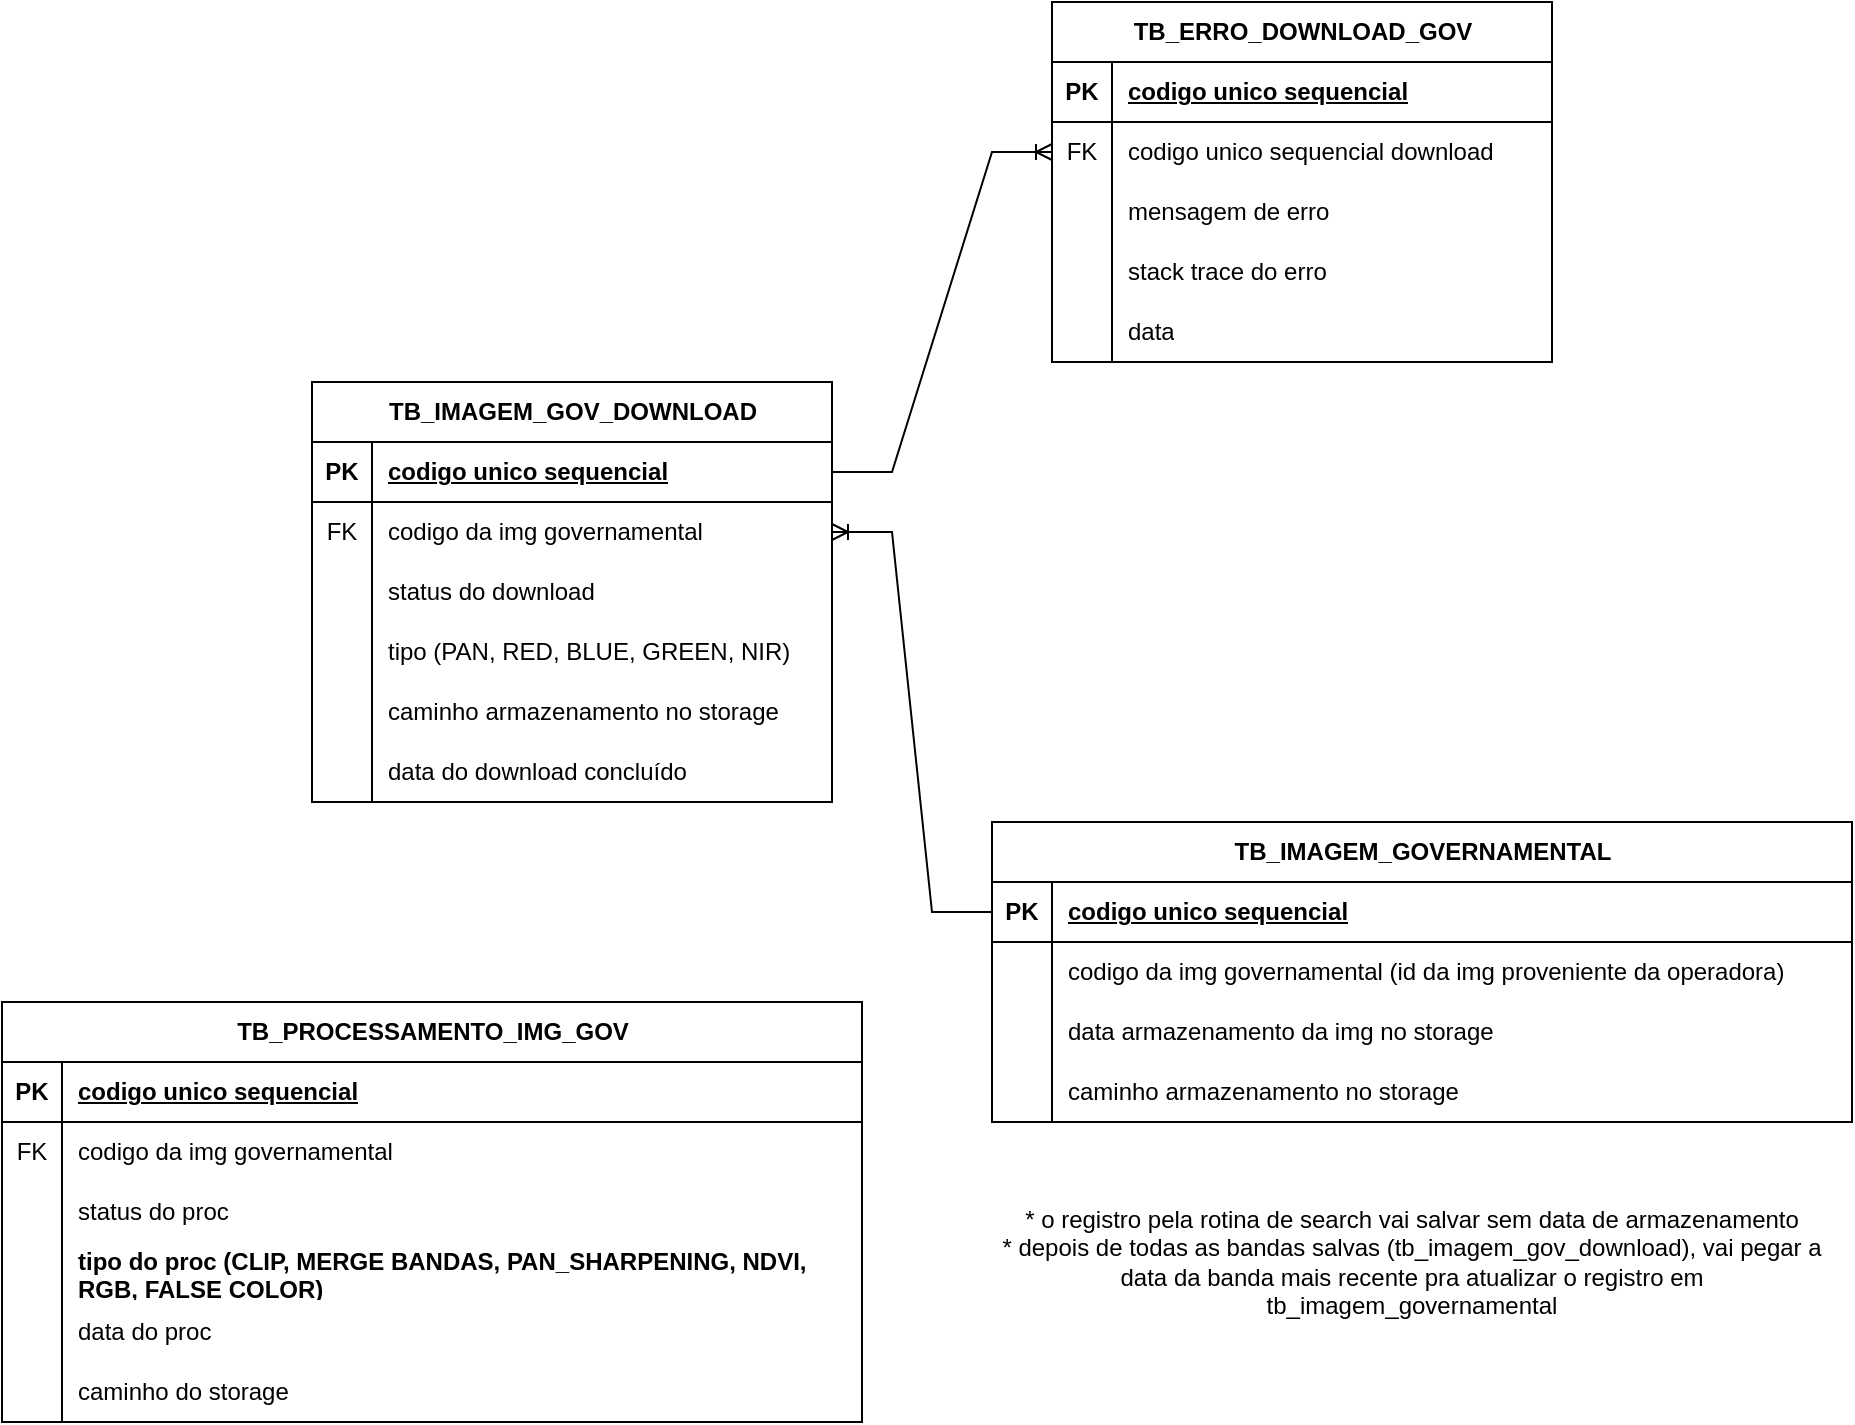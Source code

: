 <mxfile version="24.4.2" type="github" pages="4">
  <diagram name="DDL_INDICES_HD_AGROEXPLORE" id="qbCjP9HzWmNe12VGpHXj">
    <mxGraphModel dx="2214" dy="2993" grid="1" gridSize="10" guides="1" tooltips="1" connect="1" arrows="1" fold="1" page="1" pageScale="1" pageWidth="850" pageHeight="1100" math="0" shadow="0">
      <root>
        <mxCell id="0" />
        <mxCell id="1" parent="0" />
        <mxCell id="_RaccEqKWSBlTXqf8mrP-101" value="TB_IMAGEM_GOV_DOWNLOAD" style="shape=table;startSize=30;container=1;collapsible=1;childLayout=tableLayout;fixedRows=1;rowLines=0;fontStyle=1;align=center;resizeLast=1;html=1;" parent="1" vertex="1">
          <mxGeometry x="150" y="-1900" width="260" height="210" as="geometry" />
        </mxCell>
        <mxCell id="_RaccEqKWSBlTXqf8mrP-102" value="" style="shape=tableRow;horizontal=0;startSize=0;swimlaneHead=0;swimlaneBody=0;fillColor=none;collapsible=0;dropTarget=0;points=[[0,0.5],[1,0.5]];portConstraint=eastwest;top=0;left=0;right=0;bottom=1;" parent="_RaccEqKWSBlTXqf8mrP-101" vertex="1">
          <mxGeometry y="30" width="260" height="30" as="geometry" />
        </mxCell>
        <mxCell id="_RaccEqKWSBlTXqf8mrP-103" value="PK" style="shape=partialRectangle;connectable=0;fillColor=none;top=0;left=0;bottom=0;right=0;fontStyle=1;overflow=hidden;whiteSpace=wrap;html=1;" parent="_RaccEqKWSBlTXqf8mrP-102" vertex="1">
          <mxGeometry width="30" height="30" as="geometry">
            <mxRectangle width="30" height="30" as="alternateBounds" />
          </mxGeometry>
        </mxCell>
        <mxCell id="_RaccEqKWSBlTXqf8mrP-104" value="codigo unico sequencial" style="shape=partialRectangle;connectable=0;fillColor=none;top=0;left=0;bottom=0;right=0;align=left;spacingLeft=6;fontStyle=5;overflow=hidden;whiteSpace=wrap;html=1;" parent="_RaccEqKWSBlTXqf8mrP-102" vertex="1">
          <mxGeometry x="30" width="230" height="30" as="geometry">
            <mxRectangle width="230" height="30" as="alternateBounds" />
          </mxGeometry>
        </mxCell>
        <mxCell id="_RaccEqKWSBlTXqf8mrP-105" value="" style="shape=tableRow;horizontal=0;startSize=0;swimlaneHead=0;swimlaneBody=0;fillColor=none;collapsible=0;dropTarget=0;points=[[0,0.5],[1,0.5]];portConstraint=eastwest;top=0;left=0;right=0;bottom=0;" parent="_RaccEqKWSBlTXqf8mrP-101" vertex="1">
          <mxGeometry y="60" width="260" height="30" as="geometry" />
        </mxCell>
        <mxCell id="_RaccEqKWSBlTXqf8mrP-106" value="FK" style="shape=partialRectangle;connectable=0;fillColor=none;top=0;left=0;bottom=0;right=0;editable=1;overflow=hidden;whiteSpace=wrap;html=1;" parent="_RaccEqKWSBlTXqf8mrP-105" vertex="1">
          <mxGeometry width="30" height="30" as="geometry">
            <mxRectangle width="30" height="30" as="alternateBounds" />
          </mxGeometry>
        </mxCell>
        <mxCell id="_RaccEqKWSBlTXqf8mrP-107" value="codigo da img governamental" style="shape=partialRectangle;connectable=0;fillColor=none;top=0;left=0;bottom=0;right=0;align=left;spacingLeft=6;overflow=hidden;whiteSpace=wrap;html=1;" parent="_RaccEqKWSBlTXqf8mrP-105" vertex="1">
          <mxGeometry x="30" width="230" height="30" as="geometry">
            <mxRectangle width="230" height="30" as="alternateBounds" />
          </mxGeometry>
        </mxCell>
        <mxCell id="_RaccEqKWSBlTXqf8mrP-108" value="" style="shape=tableRow;horizontal=0;startSize=0;swimlaneHead=0;swimlaneBody=0;fillColor=none;collapsible=0;dropTarget=0;points=[[0,0.5],[1,0.5]];portConstraint=eastwest;top=0;left=0;right=0;bottom=0;" parent="_RaccEqKWSBlTXqf8mrP-101" vertex="1">
          <mxGeometry y="90" width="260" height="30" as="geometry" />
        </mxCell>
        <mxCell id="_RaccEqKWSBlTXqf8mrP-109" value="" style="shape=partialRectangle;connectable=0;fillColor=none;top=0;left=0;bottom=0;right=0;editable=1;overflow=hidden;whiteSpace=wrap;html=1;" parent="_RaccEqKWSBlTXqf8mrP-108" vertex="1">
          <mxGeometry width="30" height="30" as="geometry">
            <mxRectangle width="30" height="30" as="alternateBounds" />
          </mxGeometry>
        </mxCell>
        <mxCell id="_RaccEqKWSBlTXqf8mrP-110" value="status do download" style="shape=partialRectangle;connectable=0;fillColor=none;top=0;left=0;bottom=0;right=0;align=left;spacingLeft=6;overflow=hidden;whiteSpace=wrap;html=1;" parent="_RaccEqKWSBlTXqf8mrP-108" vertex="1">
          <mxGeometry x="30" width="230" height="30" as="geometry">
            <mxRectangle width="230" height="30" as="alternateBounds" />
          </mxGeometry>
        </mxCell>
        <mxCell id="_RaccEqKWSBlTXqf8mrP-111" value="" style="shape=tableRow;horizontal=0;startSize=0;swimlaneHead=0;swimlaneBody=0;fillColor=none;collapsible=0;dropTarget=0;points=[[0,0.5],[1,0.5]];portConstraint=eastwest;top=0;left=0;right=0;bottom=0;" parent="_RaccEqKWSBlTXqf8mrP-101" vertex="1">
          <mxGeometry y="120" width="260" height="30" as="geometry" />
        </mxCell>
        <mxCell id="_RaccEqKWSBlTXqf8mrP-112" value="" style="shape=partialRectangle;connectable=0;fillColor=none;top=0;left=0;bottom=0;right=0;editable=1;overflow=hidden;whiteSpace=wrap;html=1;" parent="_RaccEqKWSBlTXqf8mrP-111" vertex="1">
          <mxGeometry width="30" height="30" as="geometry">
            <mxRectangle width="30" height="30" as="alternateBounds" />
          </mxGeometry>
        </mxCell>
        <mxCell id="_RaccEqKWSBlTXqf8mrP-113" value="tipo (PAN, RED, BLUE, GREEN, NIR)" style="shape=partialRectangle;connectable=0;fillColor=none;top=0;left=0;bottom=0;right=0;align=left;spacingLeft=6;overflow=hidden;whiteSpace=wrap;html=1;" parent="_RaccEqKWSBlTXqf8mrP-111" vertex="1">
          <mxGeometry x="30" width="230" height="30" as="geometry">
            <mxRectangle width="230" height="30" as="alternateBounds" />
          </mxGeometry>
        </mxCell>
        <mxCell id="_RaccEqKWSBlTXqf8mrP-154" value="" style="shape=tableRow;horizontal=0;startSize=0;swimlaneHead=0;swimlaneBody=0;fillColor=none;collapsible=0;dropTarget=0;points=[[0,0.5],[1,0.5]];portConstraint=eastwest;top=0;left=0;right=0;bottom=0;" parent="_RaccEqKWSBlTXqf8mrP-101" vertex="1">
          <mxGeometry y="150" width="260" height="30" as="geometry" />
        </mxCell>
        <mxCell id="_RaccEqKWSBlTXqf8mrP-155" value="" style="shape=partialRectangle;connectable=0;fillColor=none;top=0;left=0;bottom=0;right=0;editable=1;overflow=hidden;whiteSpace=wrap;html=1;" parent="_RaccEqKWSBlTXqf8mrP-154" vertex="1">
          <mxGeometry width="30" height="30" as="geometry">
            <mxRectangle width="30" height="30" as="alternateBounds" />
          </mxGeometry>
        </mxCell>
        <mxCell id="_RaccEqKWSBlTXqf8mrP-156" value="caminho armazenamento no storage" style="shape=partialRectangle;connectable=0;fillColor=none;top=0;left=0;bottom=0;right=0;align=left;spacingLeft=6;overflow=hidden;whiteSpace=wrap;html=1;" parent="_RaccEqKWSBlTXqf8mrP-154" vertex="1">
          <mxGeometry x="30" width="230" height="30" as="geometry">
            <mxRectangle width="230" height="30" as="alternateBounds" />
          </mxGeometry>
        </mxCell>
        <mxCell id="_RaccEqKWSBlTXqf8mrP-157" value="" style="shape=tableRow;horizontal=0;startSize=0;swimlaneHead=0;swimlaneBody=0;fillColor=none;collapsible=0;dropTarget=0;points=[[0,0.5],[1,0.5]];portConstraint=eastwest;top=0;left=0;right=0;bottom=0;" parent="_RaccEqKWSBlTXqf8mrP-101" vertex="1">
          <mxGeometry y="180" width="260" height="30" as="geometry" />
        </mxCell>
        <mxCell id="_RaccEqKWSBlTXqf8mrP-158" value="" style="shape=partialRectangle;connectable=0;fillColor=none;top=0;left=0;bottom=0;right=0;editable=1;overflow=hidden;whiteSpace=wrap;html=1;" parent="_RaccEqKWSBlTXqf8mrP-157" vertex="1">
          <mxGeometry width="30" height="30" as="geometry">
            <mxRectangle width="30" height="30" as="alternateBounds" />
          </mxGeometry>
        </mxCell>
        <mxCell id="_RaccEqKWSBlTXqf8mrP-159" value="data do download concluído" style="shape=partialRectangle;connectable=0;fillColor=none;top=0;left=0;bottom=0;right=0;align=left;spacingLeft=6;overflow=hidden;whiteSpace=wrap;html=1;" parent="_RaccEqKWSBlTXqf8mrP-157" vertex="1">
          <mxGeometry x="30" width="230" height="30" as="geometry">
            <mxRectangle width="230" height="30" as="alternateBounds" />
          </mxGeometry>
        </mxCell>
        <mxCell id="_RaccEqKWSBlTXqf8mrP-117" value="TB_ERRO_DOWNLOAD_GOV" style="shape=table;startSize=30;container=1;collapsible=1;childLayout=tableLayout;fixedRows=1;rowLines=0;fontStyle=1;align=center;resizeLast=1;html=1;" parent="1" vertex="1">
          <mxGeometry x="520" y="-2090" width="250" height="180" as="geometry" />
        </mxCell>
        <mxCell id="_RaccEqKWSBlTXqf8mrP-118" value="" style="shape=tableRow;horizontal=0;startSize=0;swimlaneHead=0;swimlaneBody=0;fillColor=none;collapsible=0;dropTarget=0;points=[[0,0.5],[1,0.5]];portConstraint=eastwest;top=0;left=0;right=0;bottom=1;" parent="_RaccEqKWSBlTXqf8mrP-117" vertex="1">
          <mxGeometry y="30" width="250" height="30" as="geometry" />
        </mxCell>
        <mxCell id="_RaccEqKWSBlTXqf8mrP-119" value="PK" style="shape=partialRectangle;connectable=0;fillColor=none;top=0;left=0;bottom=0;right=0;fontStyle=1;overflow=hidden;whiteSpace=wrap;html=1;" parent="_RaccEqKWSBlTXqf8mrP-118" vertex="1">
          <mxGeometry width="30" height="30" as="geometry">
            <mxRectangle width="30" height="30" as="alternateBounds" />
          </mxGeometry>
        </mxCell>
        <mxCell id="_RaccEqKWSBlTXqf8mrP-120" value="codigo unico sequencial" style="shape=partialRectangle;connectable=0;fillColor=none;top=0;left=0;bottom=0;right=0;align=left;spacingLeft=6;fontStyle=5;overflow=hidden;whiteSpace=wrap;html=1;" parent="_RaccEqKWSBlTXqf8mrP-118" vertex="1">
          <mxGeometry x="30" width="220" height="30" as="geometry">
            <mxRectangle width="220" height="30" as="alternateBounds" />
          </mxGeometry>
        </mxCell>
        <mxCell id="_RaccEqKWSBlTXqf8mrP-121" value="" style="shape=tableRow;horizontal=0;startSize=0;swimlaneHead=0;swimlaneBody=0;fillColor=none;collapsible=0;dropTarget=0;points=[[0,0.5],[1,0.5]];portConstraint=eastwest;top=0;left=0;right=0;bottom=0;" parent="_RaccEqKWSBlTXqf8mrP-117" vertex="1">
          <mxGeometry y="60" width="250" height="30" as="geometry" />
        </mxCell>
        <mxCell id="_RaccEqKWSBlTXqf8mrP-122" value="FK" style="shape=partialRectangle;connectable=0;fillColor=none;top=0;left=0;bottom=0;right=0;editable=1;overflow=hidden;whiteSpace=wrap;html=1;" parent="_RaccEqKWSBlTXqf8mrP-121" vertex="1">
          <mxGeometry width="30" height="30" as="geometry">
            <mxRectangle width="30" height="30" as="alternateBounds" />
          </mxGeometry>
        </mxCell>
        <mxCell id="_RaccEqKWSBlTXqf8mrP-123" value="&lt;span style=&quot;&quot;&gt;codigo unico sequencial download&lt;/span&gt;" style="shape=partialRectangle;connectable=0;fillColor=none;top=0;left=0;bottom=0;right=0;align=left;spacingLeft=6;overflow=hidden;whiteSpace=wrap;html=1;strokeColor=inherit;fontStyle=0" parent="_RaccEqKWSBlTXqf8mrP-121" vertex="1">
          <mxGeometry x="30" width="220" height="30" as="geometry">
            <mxRectangle width="220" height="30" as="alternateBounds" />
          </mxGeometry>
        </mxCell>
        <mxCell id="_RaccEqKWSBlTXqf8mrP-124" value="" style="shape=tableRow;horizontal=0;startSize=0;swimlaneHead=0;swimlaneBody=0;fillColor=none;collapsible=0;dropTarget=0;points=[[0,0.5],[1,0.5]];portConstraint=eastwest;top=0;left=0;right=0;bottom=0;" parent="_RaccEqKWSBlTXqf8mrP-117" vertex="1">
          <mxGeometry y="90" width="250" height="30" as="geometry" />
        </mxCell>
        <mxCell id="_RaccEqKWSBlTXqf8mrP-125" value="" style="shape=partialRectangle;connectable=0;fillColor=none;top=0;left=0;bottom=0;right=0;editable=1;overflow=hidden;whiteSpace=wrap;html=1;" parent="_RaccEqKWSBlTXqf8mrP-124" vertex="1">
          <mxGeometry width="30" height="30" as="geometry">
            <mxRectangle width="30" height="30" as="alternateBounds" />
          </mxGeometry>
        </mxCell>
        <mxCell id="_RaccEqKWSBlTXqf8mrP-126" value="mensagem de erro" style="shape=partialRectangle;connectable=0;fillColor=none;top=0;left=0;bottom=0;right=0;align=left;spacingLeft=6;overflow=hidden;whiteSpace=wrap;html=1;" parent="_RaccEqKWSBlTXqf8mrP-124" vertex="1">
          <mxGeometry x="30" width="220" height="30" as="geometry">
            <mxRectangle width="220" height="30" as="alternateBounds" />
          </mxGeometry>
        </mxCell>
        <mxCell id="_RaccEqKWSBlTXqf8mrP-127" value="" style="shape=tableRow;horizontal=0;startSize=0;swimlaneHead=0;swimlaneBody=0;fillColor=none;collapsible=0;dropTarget=0;points=[[0,0.5],[1,0.5]];portConstraint=eastwest;top=0;left=0;right=0;bottom=0;" parent="_RaccEqKWSBlTXqf8mrP-117" vertex="1">
          <mxGeometry y="120" width="250" height="30" as="geometry" />
        </mxCell>
        <mxCell id="_RaccEqKWSBlTXqf8mrP-128" value="" style="shape=partialRectangle;connectable=0;fillColor=none;top=0;left=0;bottom=0;right=0;editable=1;overflow=hidden;whiteSpace=wrap;html=1;" parent="_RaccEqKWSBlTXqf8mrP-127" vertex="1">
          <mxGeometry width="30" height="30" as="geometry">
            <mxRectangle width="30" height="30" as="alternateBounds" />
          </mxGeometry>
        </mxCell>
        <mxCell id="_RaccEqKWSBlTXqf8mrP-129" value="stack trace do erro" style="shape=partialRectangle;connectable=0;fillColor=none;top=0;left=0;bottom=0;right=0;align=left;spacingLeft=6;overflow=hidden;whiteSpace=wrap;html=1;" parent="_RaccEqKWSBlTXqf8mrP-127" vertex="1">
          <mxGeometry x="30" width="220" height="30" as="geometry">
            <mxRectangle width="220" height="30" as="alternateBounds" />
          </mxGeometry>
        </mxCell>
        <mxCell id="_RaccEqKWSBlTXqf8mrP-130" value="" style="shape=tableRow;horizontal=0;startSize=0;swimlaneHead=0;swimlaneBody=0;fillColor=none;collapsible=0;dropTarget=0;points=[[0,0.5],[1,0.5]];portConstraint=eastwest;top=0;left=0;right=0;bottom=0;" parent="_RaccEqKWSBlTXqf8mrP-117" vertex="1">
          <mxGeometry y="150" width="250" height="30" as="geometry" />
        </mxCell>
        <mxCell id="_RaccEqKWSBlTXqf8mrP-131" value="" style="shape=partialRectangle;connectable=0;fillColor=none;top=0;left=0;bottom=0;right=0;editable=1;overflow=hidden;whiteSpace=wrap;html=1;" parent="_RaccEqKWSBlTXqf8mrP-130" vertex="1">
          <mxGeometry width="30" height="30" as="geometry">
            <mxRectangle width="30" height="30" as="alternateBounds" />
          </mxGeometry>
        </mxCell>
        <mxCell id="_RaccEqKWSBlTXqf8mrP-132" value="data" style="shape=partialRectangle;connectable=0;fillColor=none;top=0;left=0;bottom=0;right=0;align=left;spacingLeft=6;overflow=hidden;whiteSpace=wrap;html=1;" parent="_RaccEqKWSBlTXqf8mrP-130" vertex="1">
          <mxGeometry x="30" width="220" height="30" as="geometry">
            <mxRectangle width="220" height="30" as="alternateBounds" />
          </mxGeometry>
        </mxCell>
        <mxCell id="_RaccEqKWSBlTXqf8mrP-133" value="TB_IMAGEM_GOVERNAMENTAL" style="shape=table;startSize=30;container=1;collapsible=1;childLayout=tableLayout;fixedRows=1;rowLines=0;fontStyle=1;align=center;resizeLast=1;html=1;" parent="1" vertex="1">
          <mxGeometry x="490" y="-1680" width="430" height="150" as="geometry" />
        </mxCell>
        <mxCell id="_RaccEqKWSBlTXqf8mrP-134" value="" style="shape=tableRow;horizontal=0;startSize=0;swimlaneHead=0;swimlaneBody=0;fillColor=none;collapsible=0;dropTarget=0;points=[[0,0.5],[1,0.5]];portConstraint=eastwest;top=0;left=0;right=0;bottom=1;" parent="_RaccEqKWSBlTXqf8mrP-133" vertex="1">
          <mxGeometry y="30" width="430" height="30" as="geometry" />
        </mxCell>
        <mxCell id="_RaccEqKWSBlTXqf8mrP-135" value="PK" style="shape=partialRectangle;connectable=0;fillColor=none;top=0;left=0;bottom=0;right=0;fontStyle=1;overflow=hidden;whiteSpace=wrap;html=1;" parent="_RaccEqKWSBlTXqf8mrP-134" vertex="1">
          <mxGeometry width="30" height="30" as="geometry">
            <mxRectangle width="30" height="30" as="alternateBounds" />
          </mxGeometry>
        </mxCell>
        <mxCell id="_RaccEqKWSBlTXqf8mrP-136" value="codigo unico sequencial" style="shape=partialRectangle;connectable=0;fillColor=none;top=0;left=0;bottom=0;right=0;align=left;spacingLeft=6;fontStyle=5;overflow=hidden;whiteSpace=wrap;html=1;" parent="_RaccEqKWSBlTXqf8mrP-134" vertex="1">
          <mxGeometry x="30" width="400" height="30" as="geometry">
            <mxRectangle width="400" height="30" as="alternateBounds" />
          </mxGeometry>
        </mxCell>
        <mxCell id="_RaccEqKWSBlTXqf8mrP-137" value="" style="shape=tableRow;horizontal=0;startSize=0;swimlaneHead=0;swimlaneBody=0;fillColor=none;collapsible=0;dropTarget=0;points=[[0,0.5],[1,0.5]];portConstraint=eastwest;top=0;left=0;right=0;bottom=0;" parent="_RaccEqKWSBlTXqf8mrP-133" vertex="1">
          <mxGeometry y="60" width="430" height="30" as="geometry" />
        </mxCell>
        <mxCell id="_RaccEqKWSBlTXqf8mrP-138" value="" style="shape=partialRectangle;connectable=0;fillColor=none;top=0;left=0;bottom=0;right=0;editable=1;overflow=hidden;whiteSpace=wrap;html=1;" parent="_RaccEqKWSBlTXqf8mrP-137" vertex="1">
          <mxGeometry width="30" height="30" as="geometry">
            <mxRectangle width="30" height="30" as="alternateBounds" />
          </mxGeometry>
        </mxCell>
        <mxCell id="_RaccEqKWSBlTXqf8mrP-139" value="codigo da img governamental (id da img proveniente da operadora)" style="shape=partialRectangle;connectable=0;fillColor=none;top=0;left=0;bottom=0;right=0;align=left;spacingLeft=6;overflow=hidden;whiteSpace=wrap;html=1;" parent="_RaccEqKWSBlTXqf8mrP-137" vertex="1">
          <mxGeometry x="30" width="400" height="30" as="geometry">
            <mxRectangle width="400" height="30" as="alternateBounds" />
          </mxGeometry>
        </mxCell>
        <mxCell id="_RaccEqKWSBlTXqf8mrP-140" value="" style="shape=tableRow;horizontal=0;startSize=0;swimlaneHead=0;swimlaneBody=0;fillColor=none;collapsible=0;dropTarget=0;points=[[0,0.5],[1,0.5]];portConstraint=eastwest;top=0;left=0;right=0;bottom=0;" parent="_RaccEqKWSBlTXqf8mrP-133" vertex="1">
          <mxGeometry y="90" width="430" height="30" as="geometry" />
        </mxCell>
        <mxCell id="_RaccEqKWSBlTXqf8mrP-141" value="" style="shape=partialRectangle;connectable=0;fillColor=none;top=0;left=0;bottom=0;right=0;editable=1;overflow=hidden;whiteSpace=wrap;html=1;" parent="_RaccEqKWSBlTXqf8mrP-140" vertex="1">
          <mxGeometry width="30" height="30" as="geometry">
            <mxRectangle width="30" height="30" as="alternateBounds" />
          </mxGeometry>
        </mxCell>
        <mxCell id="_RaccEqKWSBlTXqf8mrP-142" value="data armazenamento da img no storage" style="shape=partialRectangle;connectable=0;fillColor=none;top=0;left=0;bottom=0;right=0;align=left;spacingLeft=6;overflow=hidden;whiteSpace=wrap;html=1;" parent="_RaccEqKWSBlTXqf8mrP-140" vertex="1">
          <mxGeometry x="30" width="400" height="30" as="geometry">
            <mxRectangle width="400" height="30" as="alternateBounds" />
          </mxGeometry>
        </mxCell>
        <mxCell id="_RaccEqKWSBlTXqf8mrP-143" value="" style="shape=tableRow;horizontal=0;startSize=0;swimlaneHead=0;swimlaneBody=0;fillColor=none;collapsible=0;dropTarget=0;points=[[0,0.5],[1,0.5]];portConstraint=eastwest;top=0;left=0;right=0;bottom=0;" parent="_RaccEqKWSBlTXqf8mrP-133" vertex="1">
          <mxGeometry y="120" width="430" height="30" as="geometry" />
        </mxCell>
        <mxCell id="_RaccEqKWSBlTXqf8mrP-144" value="" style="shape=partialRectangle;connectable=0;fillColor=none;top=0;left=0;bottom=0;right=0;editable=1;overflow=hidden;whiteSpace=wrap;html=1;" parent="_RaccEqKWSBlTXqf8mrP-143" vertex="1">
          <mxGeometry width="30" height="30" as="geometry">
            <mxRectangle width="30" height="30" as="alternateBounds" />
          </mxGeometry>
        </mxCell>
        <mxCell id="_RaccEqKWSBlTXqf8mrP-145" value="caminho armazenamento no storage" style="shape=partialRectangle;connectable=0;fillColor=none;top=0;left=0;bottom=0;right=0;align=left;spacingLeft=6;overflow=hidden;whiteSpace=wrap;html=1;" parent="_RaccEqKWSBlTXqf8mrP-143" vertex="1">
          <mxGeometry x="30" width="400" height="30" as="geometry">
            <mxRectangle width="400" height="30" as="alternateBounds" />
          </mxGeometry>
        </mxCell>
        <mxCell id="_RaccEqKWSBlTXqf8mrP-149" value="" style="edgeStyle=entityRelationEdgeStyle;fontSize=12;html=1;endArrow=ERoneToMany;rounded=0;entryX=1;entryY=0.5;entryDx=0;entryDy=0;" parent="1" source="_RaccEqKWSBlTXqf8mrP-134" target="_RaccEqKWSBlTXqf8mrP-105" edge="1">
          <mxGeometry width="100" height="100" relative="1" as="geometry">
            <mxPoint x="300" y="-1700" as="sourcePoint" />
            <mxPoint x="400" y="-1800" as="targetPoint" />
            <Array as="points">
              <mxPoint x="390" y="-1810" />
            </Array>
          </mxGeometry>
        </mxCell>
        <mxCell id="_RaccEqKWSBlTXqf8mrP-150" value="" style="edgeStyle=entityRelationEdgeStyle;fontSize=12;html=1;endArrow=ERoneToMany;rounded=0;exitX=1;exitY=0.5;exitDx=0;exitDy=0;entryX=0;entryY=0.5;entryDx=0;entryDy=0;" parent="1" source="_RaccEqKWSBlTXqf8mrP-102" target="_RaccEqKWSBlTXqf8mrP-121" edge="1">
          <mxGeometry width="100" height="100" relative="1" as="geometry">
            <mxPoint x="440" y="-1840" as="sourcePoint" />
            <mxPoint x="540" y="-1940" as="targetPoint" />
          </mxGeometry>
        </mxCell>
        <mxCell id="_RaccEqKWSBlTXqf8mrP-160" value="TB_PROCESSAMENTO_IMG_GOV" style="shape=table;startSize=30;container=1;collapsible=1;childLayout=tableLayout;fixedRows=1;rowLines=0;fontStyle=1;align=center;resizeLast=1;html=1;" parent="1" vertex="1">
          <mxGeometry x="-5" y="-1590" width="430" height="210" as="geometry" />
        </mxCell>
        <mxCell id="_RaccEqKWSBlTXqf8mrP-161" value="" style="shape=tableRow;horizontal=0;startSize=0;swimlaneHead=0;swimlaneBody=0;fillColor=none;collapsible=0;dropTarget=0;points=[[0,0.5],[1,0.5]];portConstraint=eastwest;top=0;left=0;right=0;bottom=1;" parent="_RaccEqKWSBlTXqf8mrP-160" vertex="1">
          <mxGeometry y="30" width="430" height="30" as="geometry" />
        </mxCell>
        <mxCell id="_RaccEqKWSBlTXqf8mrP-162" value="PK" style="shape=partialRectangle;connectable=0;fillColor=none;top=0;left=0;bottom=0;right=0;fontStyle=1;overflow=hidden;whiteSpace=wrap;html=1;" parent="_RaccEqKWSBlTXqf8mrP-161" vertex="1">
          <mxGeometry width="30" height="30" as="geometry">
            <mxRectangle width="30" height="30" as="alternateBounds" />
          </mxGeometry>
        </mxCell>
        <mxCell id="_RaccEqKWSBlTXqf8mrP-163" value="codigo unico sequencial" style="shape=partialRectangle;connectable=0;fillColor=none;top=0;left=0;bottom=0;right=0;align=left;spacingLeft=6;fontStyle=5;overflow=hidden;whiteSpace=wrap;html=1;" parent="_RaccEqKWSBlTXqf8mrP-161" vertex="1">
          <mxGeometry x="30" width="400" height="30" as="geometry">
            <mxRectangle width="400" height="30" as="alternateBounds" />
          </mxGeometry>
        </mxCell>
        <mxCell id="_RaccEqKWSBlTXqf8mrP-164" value="" style="shape=tableRow;horizontal=0;startSize=0;swimlaneHead=0;swimlaneBody=0;fillColor=none;collapsible=0;dropTarget=0;points=[[0,0.5],[1,0.5]];portConstraint=eastwest;top=0;left=0;right=0;bottom=0;" parent="_RaccEqKWSBlTXqf8mrP-160" vertex="1">
          <mxGeometry y="60" width="430" height="30" as="geometry" />
        </mxCell>
        <mxCell id="_RaccEqKWSBlTXqf8mrP-165" value="FK" style="shape=partialRectangle;connectable=0;fillColor=none;top=0;left=0;bottom=0;right=0;editable=1;overflow=hidden;whiteSpace=wrap;html=1;" parent="_RaccEqKWSBlTXqf8mrP-164" vertex="1">
          <mxGeometry width="30" height="30" as="geometry">
            <mxRectangle width="30" height="30" as="alternateBounds" />
          </mxGeometry>
        </mxCell>
        <mxCell id="_RaccEqKWSBlTXqf8mrP-166" value="codigo da img governamental" style="shape=partialRectangle;connectable=0;fillColor=none;top=0;left=0;bottom=0;right=0;align=left;spacingLeft=6;overflow=hidden;whiteSpace=wrap;html=1;" parent="_RaccEqKWSBlTXqf8mrP-164" vertex="1">
          <mxGeometry x="30" width="400" height="30" as="geometry">
            <mxRectangle width="400" height="30" as="alternateBounds" />
          </mxGeometry>
        </mxCell>
        <mxCell id="_RaccEqKWSBlTXqf8mrP-167" value="" style="shape=tableRow;horizontal=0;startSize=0;swimlaneHead=0;swimlaneBody=0;fillColor=none;collapsible=0;dropTarget=0;points=[[0,0.5],[1,0.5]];portConstraint=eastwest;top=0;left=0;right=0;bottom=0;" parent="_RaccEqKWSBlTXqf8mrP-160" vertex="1">
          <mxGeometry y="90" width="430" height="30" as="geometry" />
        </mxCell>
        <mxCell id="_RaccEqKWSBlTXqf8mrP-168" value="" style="shape=partialRectangle;connectable=0;fillColor=none;top=0;left=0;bottom=0;right=0;editable=1;overflow=hidden;whiteSpace=wrap;html=1;" parent="_RaccEqKWSBlTXqf8mrP-167" vertex="1">
          <mxGeometry width="30" height="30" as="geometry">
            <mxRectangle width="30" height="30" as="alternateBounds" />
          </mxGeometry>
        </mxCell>
        <mxCell id="_RaccEqKWSBlTXqf8mrP-169" value="status do proc" style="shape=partialRectangle;connectable=0;fillColor=none;top=0;left=0;bottom=0;right=0;align=left;spacingLeft=6;overflow=hidden;whiteSpace=wrap;html=1;" parent="_RaccEqKWSBlTXqf8mrP-167" vertex="1">
          <mxGeometry x="30" width="400" height="30" as="geometry">
            <mxRectangle width="400" height="30" as="alternateBounds" />
          </mxGeometry>
        </mxCell>
        <mxCell id="_RaccEqKWSBlTXqf8mrP-173" value="" style="shape=tableRow;horizontal=0;startSize=0;swimlaneHead=0;swimlaneBody=0;fillColor=none;collapsible=0;dropTarget=0;points=[[0,0.5],[1,0.5]];portConstraint=eastwest;top=0;left=0;right=0;bottom=0;" parent="_RaccEqKWSBlTXqf8mrP-160" vertex="1">
          <mxGeometry y="120" width="430" height="30" as="geometry" />
        </mxCell>
        <mxCell id="_RaccEqKWSBlTXqf8mrP-174" value="" style="shape=partialRectangle;connectable=0;fillColor=none;top=0;left=0;bottom=0;right=0;editable=1;overflow=hidden;whiteSpace=wrap;html=1;" parent="_RaccEqKWSBlTXqf8mrP-173" vertex="1">
          <mxGeometry width="30" height="30" as="geometry">
            <mxRectangle width="30" height="30" as="alternateBounds" />
          </mxGeometry>
        </mxCell>
        <mxCell id="_RaccEqKWSBlTXqf8mrP-175" value="&lt;b&gt;tipo do proc (CLIP, MERGE BANDAS, PAN_SHARPENING, NDVI, RGB, FALSE COLOR)&lt;/b&gt;" style="shape=partialRectangle;connectable=0;fillColor=none;top=0;left=0;bottom=0;right=0;align=left;spacingLeft=6;overflow=hidden;whiteSpace=wrap;html=1;" parent="_RaccEqKWSBlTXqf8mrP-173" vertex="1">
          <mxGeometry x="30" width="400" height="30" as="geometry">
            <mxRectangle width="400" height="30" as="alternateBounds" />
          </mxGeometry>
        </mxCell>
        <mxCell id="_RaccEqKWSBlTXqf8mrP-176" value="" style="shape=tableRow;horizontal=0;startSize=0;swimlaneHead=0;swimlaneBody=0;fillColor=none;collapsible=0;dropTarget=0;points=[[0,0.5],[1,0.5]];portConstraint=eastwest;top=0;left=0;right=0;bottom=0;" parent="_RaccEqKWSBlTXqf8mrP-160" vertex="1">
          <mxGeometry y="150" width="430" height="30" as="geometry" />
        </mxCell>
        <mxCell id="_RaccEqKWSBlTXqf8mrP-177" value="" style="shape=partialRectangle;connectable=0;fillColor=none;top=0;left=0;bottom=0;right=0;editable=1;overflow=hidden;whiteSpace=wrap;html=1;" parent="_RaccEqKWSBlTXqf8mrP-176" vertex="1">
          <mxGeometry width="30" height="30" as="geometry">
            <mxRectangle width="30" height="30" as="alternateBounds" />
          </mxGeometry>
        </mxCell>
        <mxCell id="_RaccEqKWSBlTXqf8mrP-178" value="data do proc" style="shape=partialRectangle;connectable=0;fillColor=none;top=0;left=0;bottom=0;right=0;align=left;spacingLeft=6;overflow=hidden;whiteSpace=wrap;html=1;" parent="_RaccEqKWSBlTXqf8mrP-176" vertex="1">
          <mxGeometry x="30" width="400" height="30" as="geometry">
            <mxRectangle width="400" height="30" as="alternateBounds" />
          </mxGeometry>
        </mxCell>
        <mxCell id="_RaccEqKWSBlTXqf8mrP-170" value="" style="shape=tableRow;horizontal=0;startSize=0;swimlaneHead=0;swimlaneBody=0;fillColor=none;collapsible=0;dropTarget=0;points=[[0,0.5],[1,0.5]];portConstraint=eastwest;top=0;left=0;right=0;bottom=0;" parent="_RaccEqKWSBlTXqf8mrP-160" vertex="1">
          <mxGeometry y="180" width="430" height="30" as="geometry" />
        </mxCell>
        <mxCell id="_RaccEqKWSBlTXqf8mrP-171" value="" style="shape=partialRectangle;connectable=0;fillColor=none;top=0;left=0;bottom=0;right=0;editable=1;overflow=hidden;whiteSpace=wrap;html=1;" parent="_RaccEqKWSBlTXqf8mrP-170" vertex="1">
          <mxGeometry width="30" height="30" as="geometry">
            <mxRectangle width="30" height="30" as="alternateBounds" />
          </mxGeometry>
        </mxCell>
        <mxCell id="_RaccEqKWSBlTXqf8mrP-172" value="caminho do storage" style="shape=partialRectangle;connectable=0;fillColor=none;top=0;left=0;bottom=0;right=0;align=left;spacingLeft=6;overflow=hidden;whiteSpace=wrap;html=1;" parent="_RaccEqKWSBlTXqf8mrP-170" vertex="1">
          <mxGeometry x="30" width="400" height="30" as="geometry">
            <mxRectangle width="400" height="30" as="alternateBounds" />
          </mxGeometry>
        </mxCell>
        <mxCell id="mx9qeDNbYw519sez_NHT-1" value="* o registro pela rotina de search vai salvar sem data de armazenamento&lt;div&gt;* depois de todas as bandas salvas (tb_imagem_gov_download), vai pegar a data da banda mais recente pra atualizar o registro em tb_imagem_governamental&lt;/div&gt;" style="text;html=1;align=center;verticalAlign=middle;whiteSpace=wrap;rounded=0;" parent="1" vertex="1">
          <mxGeometry x="490" y="-1510" width="420" height="100" as="geometry" />
        </mxCell>
      </root>
    </mxGraphModel>
  </diagram>
  <diagram id="_2kFi9-t097IorIopCyW" name="Fluxograma Search">
    <mxGraphModel dx="2490" dy="1790" grid="1" gridSize="10" guides="1" tooltips="1" connect="1" arrows="1" fold="1" page="1" pageScale="1" pageWidth="850" pageHeight="1100" math="0" shadow="0">
      <root>
        <mxCell id="0" />
        <mxCell id="1" parent="0" />
        <mxCell id="fK04v9lLxi1F2Xu0l9bq-63" value="" style="rounded=0;whiteSpace=wrap;html=1;strokeColor=#82b366;align=center;verticalAlign=middle;fontFamily=Helvetica;fontSize=11;fontColor=default;labelBackgroundColor=default;fillColor=#d5e8d4;" parent="1" vertex="1">
          <mxGeometry x="-550" y="-640" width="1000" height="920" as="geometry" />
        </mxCell>
        <mxCell id="fK04v9lLxi1F2Xu0l9bq-61" value="" style="rounded=0;whiteSpace=wrap;html=1;strokeColor=#b85450;align=center;verticalAlign=middle;fontFamily=Helvetica;fontSize=11;labelBackgroundColor=default;fillColor=#f8cecc;" parent="1" vertex="1">
          <mxGeometry x="150" y="-200" width="485" height="390" as="geometry" />
        </mxCell>
        <mxCell id="fK04v9lLxi1F2Xu0l9bq-2" value="" style="rounded=0;whiteSpace=wrap;html=1;fillColor=none;strokeColor=#6c8ebf;" parent="1" vertex="1">
          <mxGeometry x="140" y="360" width="1060" height="330" as="geometry" />
        </mxCell>
        <mxCell id="fK04v9lLxi1F2Xu0l9bq-19" style="edgeStyle=orthogonalEdgeStyle;rounded=0;orthogonalLoop=1;jettySize=auto;html=1;" parent="1" source="fK04v9lLxi1F2Xu0l9bq-1" target="fK04v9lLxi1F2Xu0l9bq-5" edge="1">
          <mxGeometry relative="1" as="geometry" />
        </mxCell>
        <mxCell id="fK04v9lLxi1F2Xu0l9bq-1" value="Get params" style="rounded=0;whiteSpace=wrap;html=1;fillColor=#d5e8d4;strokeColor=#82b366;" parent="1" vertex="1">
          <mxGeometry x="170" y="430" width="120" height="60" as="geometry" />
        </mxCell>
        <mxCell id="fK04v9lLxi1F2Xu0l9bq-3" value="ROTINA AIRFLOW" style="text;html=1;align=left;verticalAlign=middle;resizable=0;points=[];autosize=1;strokeColor=none;fillColor=none;fontStyle=1;fontColor=#999999;" parent="1" vertex="1">
          <mxGeometry x="140" y="360" width="130" height="30" as="geometry" />
        </mxCell>
        <mxCell id="fK04v9lLxi1F2Xu0l9bq-22" style="edgeStyle=orthogonalEdgeStyle;rounded=0;orthogonalLoop=1;jettySize=auto;html=1;" parent="1" source="fK04v9lLxi1F2Xu0l9bq-4" target="fK04v9lLxi1F2Xu0l9bq-1" edge="1">
          <mxGeometry relative="1" as="geometry" />
        </mxCell>
        <mxCell id="fK04v9lLxi1F2Xu0l9bq-4" value="" style="strokeWidth=2;html=1;shape=mxgraph.flowchart.database;whiteSpace=wrap;" parent="1" vertex="1">
          <mxGeometry x="-30" y="430" width="60" height="60" as="geometry" />
        </mxCell>
        <mxCell id="fK04v9lLxi1F2Xu0l9bq-53" style="edgeStyle=orthogonalEdgeStyle;rounded=0;orthogonalLoop=1;jettySize=auto;html=1;entryX=0;entryY=0.5;entryDx=0;entryDy=0;" parent="1" source="fK04v9lLxi1F2Xu0l9bq-5" target="fK04v9lLxi1F2Xu0l9bq-52" edge="1">
          <mxGeometry relative="1" as="geometry" />
        </mxCell>
        <mxCell id="fK04v9lLxi1F2Xu0l9bq-5" value="Search image" style="rounded=0;whiteSpace=wrap;html=1;fillColor=#d5e8d4;strokeColor=#82b366;" parent="1" vertex="1">
          <mxGeometry x="360" y="430" width="120" height="60" as="geometry" />
        </mxCell>
        <mxCell id="fK04v9lLxi1F2Xu0l9bq-9" value="end task" style="rounded=0;whiteSpace=wrap;html=1;fillColor=#d5e8d4;strokeColor=#82b366;" parent="1" vertex="1">
          <mxGeometry x="1040" y="430" width="120" height="60" as="geometry" />
        </mxCell>
        <mxCell id="fK04v9lLxi1F2Xu0l9bq-15" style="edgeStyle=orthogonalEdgeStyle;rounded=0;orthogonalLoop=1;jettySize=auto;html=1;curved=1;" parent="1" source="fK04v9lLxi1F2Xu0l9bq-10" target="fK04v9lLxi1F2Xu0l9bq-9" edge="1">
          <mxGeometry relative="1" as="geometry" />
        </mxCell>
        <mxCell id="fK04v9lLxi1F2Xu0l9bq-10" value="process error&amp;nbsp;&lt;div&gt;handler&lt;/div&gt;" style="rounded=0;whiteSpace=wrap;html=1;fillColor=#d5e8d4;strokeColor=#82b366;" parent="1" vertex="1">
          <mxGeometry x="770" y="430" width="120" height="60" as="geometry" />
        </mxCell>
        <mxCell id="fK04v9lLxi1F2Xu0l9bq-21" style="edgeStyle=orthogonalEdgeStyle;rounded=0;orthogonalLoop=1;jettySize=auto;html=1;curved=1;" parent="1" source="fK04v9lLxi1F2Xu0l9bq-16" target="fK04v9lLxi1F2Xu0l9bq-9" edge="1">
          <mxGeometry relative="1" as="geometry" />
        </mxCell>
        <mxCell id="fK04v9lLxi1F2Xu0l9bq-56" style="edgeStyle=orthogonalEdgeStyle;curved=1;rounded=0;orthogonalLoop=1;jettySize=auto;html=1;strokeColor=default;align=center;verticalAlign=middle;fontFamily=Helvetica;fontSize=11;fontColor=default;labelBackgroundColor=default;endArrow=classic;" parent="1" source="fK04v9lLxi1F2Xu0l9bq-16" target="fK04v9lLxi1F2Xu0l9bq-10" edge="1">
          <mxGeometry relative="1" as="geometry" />
        </mxCell>
        <mxCell id="fK04v9lLxi1F2Xu0l9bq-16" value="update proc record" style="rounded=0;whiteSpace=wrap;html=1;fillColor=#d5e8d4;strokeColor=#82b366;" parent="1" vertex="1">
          <mxGeometry x="770" y="560" width="120" height="60" as="geometry" />
        </mxCell>
        <mxCell id="fK04v9lLxi1F2Xu0l9bq-23" value="&lt;b&gt;Shaepfile&lt;br&gt;Data inicio&lt;br&gt;Data fim&amp;nbsp;&lt;/b&gt;&lt;div&gt;&lt;b&gt;&lt;font color=&quot;#ea6b66&quot;&gt;*area_otimizada&lt;/font&gt;&lt;/b&gt;&lt;/div&gt;" style="text;html=1;align=center;verticalAlign=middle;whiteSpace=wrap;rounded=0;fillColor=#fff2cc;strokeColor=#d6b656;" parent="1" vertex="1">
          <mxGeometry x="-62.22" y="510" width="124.44" height="70" as="geometry" />
        </mxCell>
        <mxCell id="fK04v9lLxi1F2Xu0l9bq-25" value="tb_param_cbers_tmp" style="shape=table;startSize=30;container=1;collapsible=1;childLayout=tableLayout;fixedRows=1;rowLines=0;fontStyle=1;align=center;resizeLast=1;html=1;" parent="1" vertex="1">
          <mxGeometry x="-250" y="301" width="180" height="150" as="geometry" />
        </mxCell>
        <mxCell id="fK04v9lLxi1F2Xu0l9bq-26" value="" style="shape=tableRow;horizontal=0;startSize=0;swimlaneHead=0;swimlaneBody=0;fillColor=none;collapsible=0;dropTarget=0;points=[[0,0.5],[1,0.5]];portConstraint=eastwest;top=0;left=0;right=0;bottom=1;" parent="fK04v9lLxi1F2Xu0l9bq-25" vertex="1">
          <mxGeometry y="30" width="180" height="30" as="geometry" />
        </mxCell>
        <mxCell id="fK04v9lLxi1F2Xu0l9bq-27" value="PK" style="shape=partialRectangle;connectable=0;fillColor=none;top=0;left=0;bottom=0;right=0;fontStyle=1;overflow=hidden;whiteSpace=wrap;html=1;" parent="fK04v9lLxi1F2Xu0l9bq-26" vertex="1">
          <mxGeometry width="30" height="30" as="geometry">
            <mxRectangle width="30" height="30" as="alternateBounds" />
          </mxGeometry>
        </mxCell>
        <mxCell id="fK04v9lLxi1F2Xu0l9bq-28" value="id" style="shape=partialRectangle;connectable=0;fillColor=none;top=0;left=0;bottom=0;right=0;align=left;spacingLeft=6;fontStyle=5;overflow=hidden;whiteSpace=wrap;html=1;" parent="fK04v9lLxi1F2Xu0l9bq-26" vertex="1">
          <mxGeometry x="30" width="150" height="30" as="geometry">
            <mxRectangle width="150" height="30" as="alternateBounds" />
          </mxGeometry>
        </mxCell>
        <mxCell id="fK04v9lLxi1F2Xu0l9bq-29" value="" style="shape=tableRow;horizontal=0;startSize=0;swimlaneHead=0;swimlaneBody=0;fillColor=none;collapsible=0;dropTarget=0;points=[[0,0.5],[1,0.5]];portConstraint=eastwest;top=0;left=0;right=0;bottom=0;" parent="fK04v9lLxi1F2Xu0l9bq-25" vertex="1">
          <mxGeometry y="60" width="180" height="30" as="geometry" />
        </mxCell>
        <mxCell id="fK04v9lLxi1F2Xu0l9bq-30" value="" style="shape=partialRectangle;connectable=0;fillColor=none;top=0;left=0;bottom=0;right=0;editable=1;overflow=hidden;whiteSpace=wrap;html=1;" parent="fK04v9lLxi1F2Xu0l9bq-29" vertex="1">
          <mxGeometry width="30" height="30" as="geometry">
            <mxRectangle width="30" height="30" as="alternateBounds" />
          </mxGeometry>
        </mxCell>
        <mxCell id="fK04v9lLxi1F2Xu0l9bq-31" value="shapefile" style="shape=partialRectangle;connectable=0;fillColor=none;top=0;left=0;bottom=0;right=0;align=left;spacingLeft=6;overflow=hidden;whiteSpace=wrap;html=1;" parent="fK04v9lLxi1F2Xu0l9bq-29" vertex="1">
          <mxGeometry x="30" width="150" height="30" as="geometry">
            <mxRectangle width="150" height="30" as="alternateBounds" />
          </mxGeometry>
        </mxCell>
        <mxCell id="fK04v9lLxi1F2Xu0l9bq-32" value="" style="shape=tableRow;horizontal=0;startSize=0;swimlaneHead=0;swimlaneBody=0;fillColor=none;collapsible=0;dropTarget=0;points=[[0,0.5],[1,0.5]];portConstraint=eastwest;top=0;left=0;right=0;bottom=0;" parent="fK04v9lLxi1F2Xu0l9bq-25" vertex="1">
          <mxGeometry y="90" width="180" height="30" as="geometry" />
        </mxCell>
        <mxCell id="fK04v9lLxi1F2Xu0l9bq-33" value="" style="shape=partialRectangle;connectable=0;fillColor=none;top=0;left=0;bottom=0;right=0;editable=1;overflow=hidden;whiteSpace=wrap;html=1;" parent="fK04v9lLxi1F2Xu0l9bq-32" vertex="1">
          <mxGeometry width="30" height="30" as="geometry">
            <mxRectangle width="30" height="30" as="alternateBounds" />
          </mxGeometry>
        </mxCell>
        <mxCell id="fK04v9lLxi1F2Xu0l9bq-34" value="dt_inicio" style="shape=partialRectangle;connectable=0;fillColor=none;top=0;left=0;bottom=0;right=0;align=left;spacingLeft=6;overflow=hidden;whiteSpace=wrap;html=1;" parent="fK04v9lLxi1F2Xu0l9bq-32" vertex="1">
          <mxGeometry x="30" width="150" height="30" as="geometry">
            <mxRectangle width="150" height="30" as="alternateBounds" />
          </mxGeometry>
        </mxCell>
        <mxCell id="fK04v9lLxi1F2Xu0l9bq-35" value="" style="shape=tableRow;horizontal=0;startSize=0;swimlaneHead=0;swimlaneBody=0;fillColor=none;collapsible=0;dropTarget=0;points=[[0,0.5],[1,0.5]];portConstraint=eastwest;top=0;left=0;right=0;bottom=0;" parent="fK04v9lLxi1F2Xu0l9bq-25" vertex="1">
          <mxGeometry y="120" width="180" height="30" as="geometry" />
        </mxCell>
        <mxCell id="fK04v9lLxi1F2Xu0l9bq-36" value="" style="shape=partialRectangle;connectable=0;fillColor=none;top=0;left=0;bottom=0;right=0;editable=1;overflow=hidden;whiteSpace=wrap;html=1;" parent="fK04v9lLxi1F2Xu0l9bq-35" vertex="1">
          <mxGeometry width="30" height="30" as="geometry">
            <mxRectangle width="30" height="30" as="alternateBounds" />
          </mxGeometry>
        </mxCell>
        <mxCell id="fK04v9lLxi1F2Xu0l9bq-37" value="dt_fim" style="shape=partialRectangle;connectable=0;fillColor=none;top=0;left=0;bottom=0;right=0;align=left;spacingLeft=6;overflow=hidden;whiteSpace=wrap;html=1;" parent="fK04v9lLxi1F2Xu0l9bq-35" vertex="1">
          <mxGeometry x="30" width="150" height="30" as="geometry">
            <mxRectangle width="150" height="30" as="alternateBounds" />
          </mxGeometry>
        </mxCell>
        <mxCell id="fK04v9lLxi1F2Xu0l9bq-38" value="&lt;b&gt;*Data inicio - data do momento da requisicao&lt;/b&gt;" style="text;html=1;align=center;verticalAlign=middle;whiteSpace=wrap;rounded=0;fillColor=#fff2cc;strokeColor=#d6b656;" parent="1" vertex="1">
          <mxGeometry x="-380" y="370" width="124.44" height="70" as="geometry" />
        </mxCell>
        <mxCell id="fK04v9lLxi1F2Xu0l9bq-39" value="tb_imagem_governamental" style="shape=table;startSize=20;container=1;collapsible=1;childLayout=tableLayout;fixedRows=1;rowLines=0;fontStyle=1;align=center;resizeLast=1;html=1;" parent="1" vertex="1">
          <mxGeometry x="-255.56" y="500" width="180" height="180" as="geometry" />
        </mxCell>
        <mxCell id="fK04v9lLxi1F2Xu0l9bq-40" value="" style="shape=tableRow;horizontal=0;startSize=0;swimlaneHead=0;swimlaneBody=0;fillColor=none;collapsible=0;dropTarget=0;points=[[0,0.5],[1,0.5]];portConstraint=eastwest;top=0;left=0;right=0;bottom=1;" parent="fK04v9lLxi1F2Xu0l9bq-39" vertex="1">
          <mxGeometry y="20" width="180" height="30" as="geometry" />
        </mxCell>
        <mxCell id="fK04v9lLxi1F2Xu0l9bq-41" value="PK" style="shape=partialRectangle;connectable=0;fillColor=none;top=0;left=0;bottom=0;right=0;fontStyle=1;overflow=hidden;whiteSpace=wrap;html=1;" parent="fK04v9lLxi1F2Xu0l9bq-40" vertex="1">
          <mxGeometry width="30" height="30" as="geometry">
            <mxRectangle width="30" height="30" as="alternateBounds" />
          </mxGeometry>
        </mxCell>
        <mxCell id="fK04v9lLxi1F2Xu0l9bq-42" value="id" style="shape=partialRectangle;connectable=0;fillColor=none;top=0;left=0;bottom=0;right=0;align=left;spacingLeft=6;fontStyle=5;overflow=hidden;whiteSpace=wrap;html=1;" parent="fK04v9lLxi1F2Xu0l9bq-40" vertex="1">
          <mxGeometry x="30" width="150" height="30" as="geometry">
            <mxRectangle width="150" height="30" as="alternateBounds" />
          </mxGeometry>
        </mxCell>
        <mxCell id="fK04v9lLxi1F2Xu0l9bq-43" value="" style="shape=tableRow;horizontal=0;startSize=0;swimlaneHead=0;swimlaneBody=0;fillColor=none;collapsible=0;dropTarget=0;points=[[0,0.5],[1,0.5]];portConstraint=eastwest;top=0;left=0;right=0;bottom=0;" parent="fK04v9lLxi1F2Xu0l9bq-39" vertex="1">
          <mxGeometry y="50" width="180" height="30" as="geometry" />
        </mxCell>
        <mxCell id="fK04v9lLxi1F2Xu0l9bq-44" value="" style="shape=partialRectangle;connectable=0;fillColor=none;top=0;left=0;bottom=0;right=0;editable=1;overflow=hidden;whiteSpace=wrap;html=1;" parent="fK04v9lLxi1F2Xu0l9bq-43" vertex="1">
          <mxGeometry width="30" height="30" as="geometry">
            <mxRectangle width="30" height="30" as="alternateBounds" />
          </mxGeometry>
        </mxCell>
        <mxCell id="fK04v9lLxi1F2Xu0l9bq-45" value="id imagem operadora" style="shape=partialRectangle;connectable=0;fillColor=none;top=0;left=0;bottom=0;right=0;align=left;spacingLeft=6;overflow=hidden;whiteSpace=wrap;html=1;" parent="fK04v9lLxi1F2Xu0l9bq-43" vertex="1">
          <mxGeometry x="30" width="150" height="30" as="geometry">
            <mxRectangle width="150" height="30" as="alternateBounds" />
          </mxGeometry>
        </mxCell>
        <mxCell id="fK04v9lLxi1F2Xu0l9bq-46" value="" style="shape=tableRow;horizontal=0;startSize=0;swimlaneHead=0;swimlaneBody=0;fillColor=none;collapsible=0;dropTarget=0;points=[[0,0.5],[1,0.5]];portConstraint=eastwest;top=0;left=0;right=0;bottom=0;" parent="fK04v9lLxi1F2Xu0l9bq-39" vertex="1">
          <mxGeometry y="80" width="180" height="30" as="geometry" />
        </mxCell>
        <mxCell id="fK04v9lLxi1F2Xu0l9bq-47" value="" style="shape=partialRectangle;connectable=0;fillColor=none;top=0;left=0;bottom=0;right=0;editable=1;overflow=hidden;whiteSpace=wrap;html=1;" parent="fK04v9lLxi1F2Xu0l9bq-46" vertex="1">
          <mxGeometry width="30" height="30" as="geometry">
            <mxRectangle width="30" height="30" as="alternateBounds" />
          </mxGeometry>
        </mxCell>
        <mxCell id="fK04v9lLxi1F2Xu0l9bq-48" value="data de armazenamento" style="shape=partialRectangle;connectable=0;fillColor=none;top=0;left=0;bottom=0;right=0;align=left;spacingLeft=6;overflow=hidden;whiteSpace=wrap;html=1;" parent="fK04v9lLxi1F2Xu0l9bq-46" vertex="1">
          <mxGeometry x="30" width="150" height="30" as="geometry">
            <mxRectangle width="150" height="30" as="alternateBounds" />
          </mxGeometry>
        </mxCell>
        <mxCell id="a2lyD-jA3OmjX3ZvXlhg-1" value="" style="shape=tableRow;horizontal=0;startSize=0;swimlaneHead=0;swimlaneBody=0;fillColor=none;collapsible=0;dropTarget=0;points=[[0,0.5],[1,0.5]];portConstraint=eastwest;top=0;left=0;right=0;bottom=0;" parent="fK04v9lLxi1F2Xu0l9bq-39" vertex="1">
          <mxGeometry y="110" width="180" height="30" as="geometry" />
        </mxCell>
        <mxCell id="a2lyD-jA3OmjX3ZvXlhg-2" value="" style="shape=partialRectangle;connectable=0;fillColor=none;top=0;left=0;bottom=0;right=0;editable=1;overflow=hidden;whiteSpace=wrap;html=1;" parent="a2lyD-jA3OmjX3ZvXlhg-1" vertex="1">
          <mxGeometry width="30" height="30" as="geometry">
            <mxRectangle width="30" height="30" as="alternateBounds" />
          </mxGeometry>
        </mxCell>
        <mxCell id="a2lyD-jA3OmjX3ZvXlhg-3" value="caminho armazenamento" style="shape=partialRectangle;connectable=0;fillColor=none;top=0;left=0;bottom=0;right=0;align=left;spacingLeft=6;overflow=hidden;whiteSpace=wrap;html=1;" parent="a2lyD-jA3OmjX3ZvXlhg-1" vertex="1">
          <mxGeometry x="30" width="150" height="30" as="geometry">
            <mxRectangle width="150" height="30" as="alternateBounds" />
          </mxGeometry>
        </mxCell>
        <mxCell id="fK04v9lLxi1F2Xu0l9bq-49" value="" style="shape=tableRow;horizontal=0;startSize=0;swimlaneHead=0;swimlaneBody=0;fillColor=none;collapsible=0;dropTarget=0;points=[[0,0.5],[1,0.5]];portConstraint=eastwest;top=0;left=0;right=0;bottom=0;" parent="fK04v9lLxi1F2Xu0l9bq-39" vertex="1">
          <mxGeometry y="140" width="180" height="30" as="geometry" />
        </mxCell>
        <mxCell id="fK04v9lLxi1F2Xu0l9bq-50" value="" style="shape=partialRectangle;connectable=0;fillColor=none;top=0;left=0;bottom=0;right=0;editable=1;overflow=hidden;whiteSpace=wrap;html=1;" parent="fK04v9lLxi1F2Xu0l9bq-49" vertex="1">
          <mxGeometry width="30" height="30" as="geometry">
            <mxRectangle width="30" height="30" as="alternateBounds" />
          </mxGeometry>
        </mxCell>
        <mxCell id="fK04v9lLxi1F2Xu0l9bq-51" value="bbox cena" style="shape=partialRectangle;connectable=0;fillColor=none;top=0;left=0;bottom=0;right=0;align=left;spacingLeft=6;overflow=hidden;whiteSpace=wrap;html=1;" parent="fK04v9lLxi1F2Xu0l9bq-49" vertex="1">
          <mxGeometry x="30" width="150" height="30" as="geometry">
            <mxRectangle width="150" height="30" as="alternateBounds" />
          </mxGeometry>
        </mxCell>
        <mxCell id="fK04v9lLxi1F2Xu0l9bq-54" style="edgeStyle=orthogonalEdgeStyle;rounded=0;orthogonalLoop=1;jettySize=auto;html=1;entryX=0.5;entryY=0;entryDx=0;entryDy=0;curved=1;exitX=0.5;exitY=0;exitDx=0;exitDy=0;" parent="1" source="fK04v9lLxi1F2Xu0l9bq-52" target="fK04v9lLxi1F2Xu0l9bq-9" edge="1">
          <mxGeometry relative="1" as="geometry" />
        </mxCell>
        <mxCell id="fK04v9lLxi1F2Xu0l9bq-55" style="edgeStyle=orthogonalEdgeStyle;curved=1;rounded=0;orthogonalLoop=1;jettySize=auto;html=1;entryX=0;entryY=0.5;entryDx=0;entryDy=0;strokeColor=default;align=center;verticalAlign=middle;fontFamily=Helvetica;fontSize=11;fontColor=default;labelBackgroundColor=default;endArrow=classic;exitX=0.5;exitY=1;exitDx=0;exitDy=0;" parent="1" source="fK04v9lLxi1F2Xu0l9bq-52" target="fK04v9lLxi1F2Xu0l9bq-16" edge="1">
          <mxGeometry relative="1" as="geometry" />
        </mxCell>
        <mxCell id="fK04v9lLxi1F2Xu0l9bq-52" value="Has image" style="rounded=0;whiteSpace=wrap;html=1;fillColor=#d5e8d4;strokeColor=#82b366;" parent="1" vertex="1">
          <mxGeometry x="550" y="430" width="120" height="60" as="geometry" />
        </mxCell>
        <mxCell id="fK04v9lLxi1F2Xu0l9bq-58" value="" style="rounded=0;whiteSpace=wrap;html=1;align=center;verticalAlign=middle;fontFamily=Helvetica;fontSize=11;labelBackgroundColor=default;fillColor=#fff2cc;strokeColor=#d6b656;" parent="1" vertex="1">
          <mxGeometry x="230" y="-30" width="120" height="60" as="geometry" />
        </mxCell>
        <mxCell id="fK04v9lLxi1F2Xu0l9bq-59" value="" style="rounded=0;whiteSpace=wrap;html=1;align=center;verticalAlign=middle;fontFamily=Helvetica;fontSize=11;labelBackgroundColor=default;fillColor=#fff2cc;strokeColor=#d6b656;" parent="1" vertex="1">
          <mxGeometry x="230" y="-130" width="120" height="60" as="geometry" />
        </mxCell>
        <mxCell id="fK04v9lLxi1F2Xu0l9bq-65" value="" style="rounded=0;whiteSpace=wrap;html=1;align=center;verticalAlign=middle;fontFamily=Helvetica;fontSize=11;labelBackgroundColor=default;fillColor=#fff2cc;strokeColor=#d6b656;" parent="1" vertex="1">
          <mxGeometry x="490" y="50" width="120" height="60" as="geometry" />
        </mxCell>
        <mxCell id="fK04v9lLxi1F2Xu0l9bq-66" value="" style="rounded=0;whiteSpace=wrap;html=1;strokeColor=#b85450;align=center;verticalAlign=middle;fontFamily=Helvetica;fontSize=11;labelBackgroundColor=default;fillColor=#f8cecc;" parent="1" vertex="1">
          <mxGeometry x="1400" y="-850" width="485" height="390" as="geometry" />
        </mxCell>
        <mxCell id="hdwrH0M6MCTifT6BR9Wr-1" value="" style="rounded=0;whiteSpace=wrap;html=1;fillColor=none;strokeColor=#6c8ebf;" parent="1" vertex="1">
          <mxGeometry x="140" y="800" width="1060" height="330" as="geometry" />
        </mxCell>
        <mxCell id="hdwrH0M6MCTifT6BR9Wr-2" style="edgeStyle=orthogonalEdgeStyle;rounded=0;orthogonalLoop=1;jettySize=auto;html=1;" parent="1" source="hdwrH0M6MCTifT6BR9Wr-3" target="hdwrH0M6MCTifT6BR9Wr-6" edge="1">
          <mxGeometry relative="1" as="geometry" />
        </mxCell>
        <mxCell id="hdwrH0M6MCTifT6BR9Wr-3" value="Get params" style="rounded=0;whiteSpace=wrap;html=1;fillColor=#d5e8d4;strokeColor=#82b366;" parent="1" vertex="1">
          <mxGeometry x="170" y="870" width="120" height="60" as="geometry" />
        </mxCell>
        <mxCell id="hdwrH0M6MCTifT6BR9Wr-4" value="ROTINA AIRFLOW" style="text;html=1;align=left;verticalAlign=middle;resizable=0;points=[];autosize=1;strokeColor=none;fillColor=none;fontStyle=1;fontColor=#999999;" parent="1" vertex="1">
          <mxGeometry x="140" y="800" width="130" height="30" as="geometry" />
        </mxCell>
        <mxCell id="hdwrH0M6MCTifT6BR9Wr-16" style="edgeStyle=orthogonalEdgeStyle;rounded=0;orthogonalLoop=1;jettySize=auto;html=1;" parent="1" source="hdwrH0M6MCTifT6BR9Wr-6" target="hdwrH0M6MCTifT6BR9Wr-9" edge="1">
          <mxGeometry relative="1" as="geometry" />
        </mxCell>
        <mxCell id="hdwrH0M6MCTifT6BR9Wr-17" style="edgeStyle=orthogonalEdgeStyle;rounded=0;orthogonalLoop=1;jettySize=auto;html=1;entryX=0;entryY=0.5;entryDx=0;entryDy=0;curved=1;" parent="1" source="hdwrH0M6MCTifT6BR9Wr-6" target="hdwrH0M6MCTifT6BR9Wr-15" edge="1">
          <mxGeometry relative="1" as="geometry" />
        </mxCell>
        <mxCell id="hdwrH0M6MCTifT6BR9Wr-6" value="Search image" style="rounded=0;whiteSpace=wrap;html=1;fillColor=#d5e8d4;strokeColor=#82b366;" parent="1" vertex="1">
          <mxGeometry x="360" y="870" width="120" height="60" as="geometry" />
        </mxCell>
        <mxCell id="hdwrH0M6MCTifT6BR9Wr-7" value="end task" style="rounded=0;whiteSpace=wrap;html=1;fillColor=#d5e8d4;strokeColor=#82b366;" parent="1" vertex="1">
          <mxGeometry x="1040" y="870" width="120" height="60" as="geometry" />
        </mxCell>
        <mxCell id="hdwrH0M6MCTifT6BR9Wr-8" style="edgeStyle=orthogonalEdgeStyle;rounded=0;orthogonalLoop=1;jettySize=auto;html=1;curved=1;" parent="1" source="hdwrH0M6MCTifT6BR9Wr-9" target="hdwrH0M6MCTifT6BR9Wr-7" edge="1">
          <mxGeometry relative="1" as="geometry" />
        </mxCell>
        <mxCell id="hdwrH0M6MCTifT6BR9Wr-9" value="process error&amp;nbsp;&lt;div&gt;handler&lt;/div&gt;" style="rounded=0;whiteSpace=wrap;html=1;fillColor=#d5e8d4;strokeColor=#82b366;" parent="1" vertex="1">
          <mxGeometry x="830" y="870" width="120" height="60" as="geometry" />
        </mxCell>
        <mxCell id="hdwrH0M6MCTifT6BR9Wr-10" style="edgeStyle=orthogonalEdgeStyle;rounded=0;orthogonalLoop=1;jettySize=auto;html=1;curved=1;" parent="1" target="hdwrH0M6MCTifT6BR9Wr-7" edge="1">
          <mxGeometry relative="1" as="geometry">
            <mxPoint x="1020" y="1010" as="sourcePoint" />
          </mxGeometry>
        </mxCell>
        <mxCell id="hdwrH0M6MCTifT6BR9Wr-21" style="edgeStyle=orthogonalEdgeStyle;curved=1;rounded=0;orthogonalLoop=1;jettySize=auto;html=1;strokeColor=default;align=center;verticalAlign=middle;fontFamily=Helvetica;fontSize=11;fontColor=default;labelBackgroundColor=default;endArrow=classic;" parent="1" source="hdwrH0M6MCTifT6BR9Wr-15" target="hdwrH0M6MCTifT6BR9Wr-7" edge="1">
          <mxGeometry relative="1" as="geometry" />
        </mxCell>
        <mxCell id="hdwrH0M6MCTifT6BR9Wr-27" style="edgeStyle=orthogonalEdgeStyle;curved=1;rounded=0;orthogonalLoop=1;jettySize=auto;html=1;entryX=0.5;entryY=1;entryDx=0;entryDy=0;strokeColor=default;align=center;verticalAlign=middle;fontFamily=Helvetica;fontSize=11;fontColor=default;labelBackgroundColor=default;endArrow=classic;" parent="1" source="hdwrH0M6MCTifT6BR9Wr-15" target="hdwrH0M6MCTifT6BR9Wr-26" edge="1">
          <mxGeometry relative="1" as="geometry" />
        </mxCell>
        <mxCell id="hdwrH0M6MCTifT6BR9Wr-15" value="Has image" style="rounded=0;whiteSpace=wrap;html=1;fillColor=#d5e8d4;strokeColor=#82b366;" parent="1" vertex="1">
          <mxGeometry x="610" y="1070" width="120" height="60" as="geometry" />
        </mxCell>
        <mxCell id="hdwrH0M6MCTifT6BR9Wr-30" style="edgeStyle=orthogonalEdgeStyle;curved=1;rounded=0;orthogonalLoop=1;jettySize=auto;html=1;strokeColor=default;align=center;verticalAlign=middle;fontFamily=Helvetica;fontSize=11;fontColor=default;labelBackgroundColor=default;endArrow=classic;" parent="1" source="hdwrH0M6MCTifT6BR9Wr-25" target="hdwrH0M6MCTifT6BR9Wr-9" edge="1">
          <mxGeometry relative="1" as="geometry" />
        </mxCell>
        <mxCell id="hdwrH0M6MCTifT6BR9Wr-25" value="update proc record" style="rounded=0;whiteSpace=wrap;html=1;fillColor=#d5e8d4;strokeColor=#82b366;" parent="1" vertex="1">
          <mxGeometry x="910" y="980" width="120" height="60" as="geometry" />
        </mxCell>
        <mxCell id="hdwrH0M6MCTifT6BR9Wr-28" style="edgeStyle=orthogonalEdgeStyle;curved=1;rounded=0;orthogonalLoop=1;jettySize=auto;html=1;strokeColor=default;align=center;verticalAlign=middle;fontFamily=Helvetica;fontSize=11;fontColor=default;labelBackgroundColor=default;endArrow=classic;" parent="1" source="hdwrH0M6MCTifT6BR9Wr-26" target="hdwrH0M6MCTifT6BR9Wr-9" edge="1">
          <mxGeometry relative="1" as="geometry" />
        </mxCell>
        <mxCell id="hdwrH0M6MCTifT6BR9Wr-29" style="edgeStyle=orthogonalEdgeStyle;curved=1;rounded=0;orthogonalLoop=1;jettySize=auto;html=1;strokeColor=default;align=center;verticalAlign=middle;fontFamily=Helvetica;fontSize=11;fontColor=default;labelBackgroundColor=default;endArrow=classic;" parent="1" source="hdwrH0M6MCTifT6BR9Wr-26" target="hdwrH0M6MCTifT6BR9Wr-25" edge="1">
          <mxGeometry relative="1" as="geometry" />
        </mxCell>
        <mxCell id="hdwrH0M6MCTifT6BR9Wr-26" value="Insert record" style="rounded=0;whiteSpace=wrap;html=1;fillColor=#d5e8d4;strokeColor=#82b366;" parent="1" vertex="1">
          <mxGeometry x="750" y="980" width="120" height="60" as="geometry" />
        </mxCell>
        <mxCell id="cKVbWnbQE380t9d47TJn-1" value="" style="rounded=0;whiteSpace=wrap;html=1;fillColor=none;strokeColor=#6c8ebf;" vertex="1" parent="1">
          <mxGeometry x="80" y="1230" width="1190" height="330" as="geometry" />
        </mxCell>
        <mxCell id="cKVbWnbQE380t9d47TJn-29" style="edgeStyle=orthogonalEdgeStyle;rounded=0;orthogonalLoop=1;jettySize=auto;html=1;" edge="1" parent="1" source="cKVbWnbQE380t9d47TJn-3" target="cKVbWnbQE380t9d47TJn-28">
          <mxGeometry relative="1" as="geometry" />
        </mxCell>
        <mxCell id="cKVbWnbQE380t9d47TJn-3" value="Get params" style="rounded=0;whiteSpace=wrap;html=1;fillColor=#d5e8d4;strokeColor=#82b366;" vertex="1" parent="1">
          <mxGeometry x="160" y="1300" width="120" height="60" as="geometry" />
        </mxCell>
        <mxCell id="cKVbWnbQE380t9d47TJn-4" value="ROTINA AIRFLOW" style="text;html=1;align=left;verticalAlign=middle;resizable=0;points=[];autosize=1;strokeColor=none;fillColor=none;fontStyle=1;fontColor=#999999;" vertex="1" parent="1">
          <mxGeometry x="80" y="1230" width="130" height="30" as="geometry" />
        </mxCell>
        <mxCell id="cKVbWnbQE380t9d47TJn-7" value="end task" style="rounded=0;whiteSpace=wrap;html=1;fillColor=#d5e8d4;strokeColor=#82b366;" vertex="1" parent="1">
          <mxGeometry x="1030" y="1300" width="120" height="60" as="geometry" />
        </mxCell>
        <mxCell id="cKVbWnbQE380t9d47TJn-8" style="edgeStyle=orthogonalEdgeStyle;rounded=0;orthogonalLoop=1;jettySize=auto;html=1;curved=1;" edge="1" parent="1" source="cKVbWnbQE380t9d47TJn-9" target="cKVbWnbQE380t9d47TJn-7">
          <mxGeometry relative="1" as="geometry" />
        </mxCell>
        <mxCell id="cKVbWnbQE380t9d47TJn-9" value="process error&amp;nbsp;&lt;div&gt;handler&lt;/div&gt;" style="rounded=0;whiteSpace=wrap;html=1;fillColor=#d5e8d4;strokeColor=#82b366;" vertex="1" parent="1">
          <mxGeometry x="710" y="1300" width="120" height="60" as="geometry" />
        </mxCell>
        <mxCell id="cKVbWnbQE380t9d47TJn-10" style="edgeStyle=orthogonalEdgeStyle;rounded=0;orthogonalLoop=1;jettySize=auto;html=1;curved=1;" edge="1" parent="1" source="cKVbWnbQE380t9d47TJn-12" target="cKVbWnbQE380t9d47TJn-7">
          <mxGeometry relative="1" as="geometry" />
        </mxCell>
        <mxCell id="cKVbWnbQE380t9d47TJn-12" value="update proc record" style="rounded=0;whiteSpace=wrap;html=1;fillColor=#d5e8d4;strokeColor=#82b366;" vertex="1" parent="1">
          <mxGeometry x="1030" y="1410" width="120" height="60" as="geometry" />
        </mxCell>
        <mxCell id="cKVbWnbQE380t9d47TJn-13" style="edgeStyle=orthogonalEdgeStyle;rounded=0;orthogonalLoop=1;jettySize=auto;html=1;entryX=0.5;entryY=0;entryDx=0;entryDy=0;curved=1;exitX=0.5;exitY=0;exitDx=0;exitDy=0;" edge="1" parent="1" source="cKVbWnbQE380t9d47TJn-15" target="cKVbWnbQE380t9d47TJn-7">
          <mxGeometry relative="1" as="geometry" />
        </mxCell>
        <mxCell id="cKVbWnbQE380t9d47TJn-19" style="edgeStyle=orthogonalEdgeStyle;rounded=0;orthogonalLoop=1;jettySize=auto;html=1;entryX=0;entryY=0.5;entryDx=0;entryDy=0;curved=1;exitX=0.5;exitY=1;exitDx=0;exitDy=0;" edge="1" parent="1" source="cKVbWnbQE380t9d47TJn-15" target="cKVbWnbQE380t9d47TJn-17">
          <mxGeometry relative="1" as="geometry" />
        </mxCell>
        <mxCell id="cKVbWnbQE380t9d47TJn-15" value="Has params" style="rounded=0;whiteSpace=wrap;html=1;fillColor=#d5e8d4;strokeColor=#82b366;" vertex="1" parent="1">
          <mxGeometry x="460" y="1300" width="120" height="60" as="geometry" />
        </mxCell>
        <mxCell id="cKVbWnbQE380t9d47TJn-21" style="edgeStyle=orthogonalEdgeStyle;rounded=0;orthogonalLoop=1;jettySize=auto;html=1;" edge="1" parent="1" source="cKVbWnbQE380t9d47TJn-17" target="cKVbWnbQE380t9d47TJn-20">
          <mxGeometry relative="1" as="geometry" />
        </mxCell>
        <mxCell id="cKVbWnbQE380t9d47TJn-17" value="search scenes" style="rounded=0;whiteSpace=wrap;html=1;fillColor=#d5e8d4;strokeColor=#82b366;" vertex="1" parent="1">
          <mxGeometry x="550" y="1410" width="120" height="60" as="geometry" />
        </mxCell>
        <mxCell id="cKVbWnbQE380t9d47TJn-23" style="edgeStyle=orthogonalEdgeStyle;rounded=0;orthogonalLoop=1;jettySize=auto;html=1;" edge="1" parent="1" source="cKVbWnbQE380t9d47TJn-20" target="cKVbWnbQE380t9d47TJn-9">
          <mxGeometry relative="1" as="geometry" />
        </mxCell>
        <mxCell id="cKVbWnbQE380t9d47TJn-26" style="edgeStyle=orthogonalEdgeStyle;rounded=0;orthogonalLoop=1;jettySize=auto;html=1;" edge="1" parent="1" source="cKVbWnbQE380t9d47TJn-20" target="cKVbWnbQE380t9d47TJn-25">
          <mxGeometry relative="1" as="geometry" />
        </mxCell>
        <mxCell id="cKVbWnbQE380t9d47TJn-20" value="process success" style="rounded=0;whiteSpace=wrap;html=1;fillColor=#d5e8d4;strokeColor=#82b366;" vertex="1" parent="1">
          <mxGeometry x="710" y="1410" width="120" height="60" as="geometry" />
        </mxCell>
        <mxCell id="cKVbWnbQE380t9d47TJn-27" style="edgeStyle=orthogonalEdgeStyle;rounded=0;orthogonalLoop=1;jettySize=auto;html=1;" edge="1" parent="1" source="cKVbWnbQE380t9d47TJn-25" target="cKVbWnbQE380t9d47TJn-12">
          <mxGeometry relative="1" as="geometry" />
        </mxCell>
        <mxCell id="cKVbWnbQE380t9d47TJn-25" value="Insert record" style="rounded=0;whiteSpace=wrap;html=1;fillColor=#d5e8d4;strokeColor=#82b366;" vertex="1" parent="1">
          <mxGeometry x="870" y="1410" width="120" height="60" as="geometry" />
        </mxCell>
        <mxCell id="cKVbWnbQE380t9d47TJn-30" style="edgeStyle=orthogonalEdgeStyle;rounded=0;orthogonalLoop=1;jettySize=auto;html=1;" edge="1" parent="1" source="cKVbWnbQE380t9d47TJn-28" target="cKVbWnbQE380t9d47TJn-15">
          <mxGeometry relative="1" as="geometry" />
        </mxCell>
        <mxCell id="cKVbWnbQE380t9d47TJn-28" value="update proc record (executando)" style="rounded=0;whiteSpace=wrap;html=1;fillColor=#d5e8d4;strokeColor=#82b366;" vertex="1" parent="1">
          <mxGeometry x="310" y="1300" width="120" height="60" as="geometry" />
        </mxCell>
        <mxCell id="cKVbWnbQE380t9d47TJn-33" value="&lt;span&gt;TB_MONITORAMENTO_HD&lt;/span&gt;&lt;div&gt;STATUS = AGUARDANDO&lt;span&gt;&lt;br&gt;&lt;/span&gt;&lt;/div&gt;" style="text;html=1;align=center;verticalAlign=middle;whiteSpace=wrap;rounded=0;fillColor=#fff2cc;strokeColor=#d6b656;fontStyle=1" vertex="1" parent="1">
          <mxGeometry x="97.78" y="1360" width="182.22" height="70" as="geometry" />
        </mxCell>
        <mxCell id="cKVbWnbQE380t9d47TJn-34" value="&lt;span&gt;TB_MONITORAMENTO_HD&lt;/span&gt;&lt;div&gt;&lt;span&gt;STATUS = EXECUTANDO&lt;/span&gt;&lt;/div&gt;" style="text;html=1;align=center;verticalAlign=middle;whiteSpace=wrap;rounded=0;fillColor=#fff2cc;strokeColor=#d6b656;fontStyle=1" vertex="1" parent="1">
          <mxGeometry x="310" y="1230" width="182.22" height="70" as="geometry" />
        </mxCell>
        <mxCell id="cKVbWnbQE380t9d47TJn-35" value="TB_IMAGEM_GOVERNAMENTAL&lt;div&gt;ID&lt;/div&gt;&lt;div&gt;BBOX&lt;/div&gt;" style="text;html=1;align=center;verticalAlign=middle;whiteSpace=wrap;rounded=0;fillColor=#fff2cc;strokeColor=#d6b656;fontStyle=1" vertex="1" parent="1">
          <mxGeometry x="788.89" y="1470" width="202.22" height="70" as="geometry" />
        </mxCell>
        <mxCell id="cKVbWnbQE380t9d47TJn-36" value="TB_MONITORAMENTO_HD&lt;div&gt;STATUS = COMPLETO&lt;/div&gt;" style="text;html=1;align=center;verticalAlign=middle;whiteSpace=wrap;rounded=0;fillColor=#fff2cc;strokeColor=#d6b656;fontStyle=1" vertex="1" parent="1">
          <mxGeometry x="1030" y="1470" width="202.22" height="70" as="geometry" />
        </mxCell>
      </root>
    </mxGraphModel>
  </diagram>
  <diagram id="UEopxUx8j10Gfi87jEiP" name="Fluxograma Download">
    <mxGraphModel grid="1" page="1" gridSize="10" guides="1" tooltips="1" connect="1" arrows="1" fold="1" pageScale="1" pageWidth="3300" pageHeight="4681" math="0" shadow="0">
      <root>
        <mxCell id="0" />
        <mxCell id="1" parent="0" />
        <mxCell id="C4o-RIFbygXx32OqVyN3-2" style="edgeStyle=orthogonalEdgeStyle;rounded=0;orthogonalLoop=1;jettySize=auto;html=1;" parent="1" source="C4o-RIFbygXx32OqVyN3-3" target="C4o-RIFbygXx32OqVyN3-7" edge="1">
          <mxGeometry relative="1" as="geometry">
            <Array as="points">
              <mxPoint x="900" y="420" />
              <mxPoint x="900" y="280" />
            </Array>
          </mxGeometry>
        </mxCell>
        <mxCell id="C4o-RIFbygXx32OqVyN3-3" value="Get params" style="rounded=0;whiteSpace=wrap;html=1;fillColor=#d5e8d4;strokeColor=#82b366;" parent="1" vertex="1">
          <mxGeometry x="740" y="390" width="120" height="60" as="geometry" />
        </mxCell>
        <mxCell id="C4o-RIFbygXx32OqVyN3-4" value="ROTINA AIRFLOW" style="text;html=1;align=left;verticalAlign=middle;resizable=0;points=[];autosize=1;strokeColor=none;fillColor=none;fontStyle=1;fontColor=#999999;" parent="1" vertex="1">
          <mxGeometry x="710" y="180" width="130" height="30" as="geometry" />
        </mxCell>
        <mxCell id="C4o-RIFbygXx32OqVyN3-7" value="Download PAN" style="rounded=0;whiteSpace=wrap;html=1;fillColor=#d5e8d4;strokeColor=#82b366;" parent="1" vertex="1">
          <mxGeometry x="950" y="250" width="120" height="60" as="geometry" />
        </mxCell>
        <mxCell id="kUW5HB-RBkduo3O8X2_L-20" value="" style="edgeStyle=orthogonalEdgeStyle;rounded=0;orthogonalLoop=1;jettySize=auto;html=1;" parent="1" source="C4o-RIFbygXx32OqVyN3-10" target="C4o-RIFbygXx32OqVyN3-19" edge="1">
          <mxGeometry relative="1" as="geometry" />
        </mxCell>
        <mxCell id="C4o-RIFbygXx32OqVyN3-10" value="Zip bands" style="rounded=0;whiteSpace=wrap;html=1;fillColor=#d5e8d4;strokeColor=#82b366;" parent="1" vertex="1">
          <mxGeometry x="1280" y="540" width="120" height="60" as="geometry" />
        </mxCell>
        <mxCell id="kUW5HB-RBkduo3O8X2_L-22" value="" style="edgeStyle=orthogonalEdgeStyle;rounded=0;orthogonalLoop=1;jettySize=auto;html=1;" parent="1" source="C4o-RIFbygXx32OqVyN3-19" target="kUW5HB-RBkduo3O8X2_L-21" edge="1">
          <mxGeometry relative="1" as="geometry" />
        </mxCell>
        <mxCell id="C4o-RIFbygXx32OqVyN3-19" value="update scene record" style="rounded=0;whiteSpace=wrap;html=1;fillColor=#d5e8d4;strokeColor=#82b366;" parent="1" vertex="1">
          <mxGeometry x="1460" y="540" width="120" height="60" as="geometry" />
        </mxCell>
        <mxCell id="kUW5HB-RBkduo3O8X2_L-1" value="Download BLUE" style="rounded=0;whiteSpace=wrap;html=1;fillColor=#d5e8d4;strokeColor=#82b366;" parent="1" vertex="1">
          <mxGeometry x="950" y="460" width="120" height="60" as="geometry" />
        </mxCell>
        <mxCell id="kUW5HB-RBkduo3O8X2_L-2" value="Download GREEN" style="rounded=0;whiteSpace=wrap;html=1;fillColor=#d5e8d4;strokeColor=#82b366;" parent="1" vertex="1">
          <mxGeometry x="950" y="390" width="120" height="60" as="geometry" />
        </mxCell>
        <mxCell id="kUW5HB-RBkduo3O8X2_L-3" value="Download RED" style="rounded=0;whiteSpace=wrap;html=1;fillColor=#d5e8d4;strokeColor=#82b366;" parent="1" vertex="1">
          <mxGeometry x="950" y="320" width="120" height="60" as="geometry" />
        </mxCell>
        <mxCell id="kUW5HB-RBkduo3O8X2_L-4" value="Download NIR" style="rounded=0;whiteSpace=wrap;html=1;fillColor=#d5e8d4;strokeColor=#82b366;" parent="1" vertex="1">
          <mxGeometry x="950" y="530" width="120" height="60" as="geometry" />
        </mxCell>
        <mxCell id="kUW5HB-RBkduo3O8X2_L-6" value="" style="endArrow=classic;html=1;rounded=0;exitX=1;exitY=0.5;exitDx=0;exitDy=0;entryX=0;entryY=0.5;entryDx=0;entryDy=0;" parent="1" source="C4o-RIFbygXx32OqVyN3-3" target="kUW5HB-RBkduo3O8X2_L-3" edge="1">
          <mxGeometry width="50" height="50" relative="1" as="geometry">
            <mxPoint x="1050" y="460" as="sourcePoint" />
            <mxPoint x="1100" y="410" as="targetPoint" />
            <Array as="points">
              <mxPoint x="900" y="420" />
              <mxPoint x="900" y="350" />
            </Array>
          </mxGeometry>
        </mxCell>
        <mxCell id="kUW5HB-RBkduo3O8X2_L-7" value="" style="endArrow=classic;html=1;rounded=0;entryX=0;entryY=0.5;entryDx=0;entryDy=0;" parent="1" target="kUW5HB-RBkduo3O8X2_L-2" edge="1">
          <mxGeometry width="50" height="50" relative="1" as="geometry">
            <mxPoint x="860" y="420" as="sourcePoint" />
            <mxPoint x="960" y="360" as="targetPoint" />
            <Array as="points">
              <mxPoint x="900" y="420" />
            </Array>
          </mxGeometry>
        </mxCell>
        <mxCell id="kUW5HB-RBkduo3O8X2_L-8" value="" style="endArrow=classic;html=1;rounded=0;entryX=0;entryY=0.5;entryDx=0;entryDy=0;" parent="1" target="kUW5HB-RBkduo3O8X2_L-1" edge="1">
          <mxGeometry width="50" height="50" relative="1" as="geometry">
            <mxPoint x="860" y="420" as="sourcePoint" />
            <mxPoint x="930" y="480" as="targetPoint" />
            <Array as="points">
              <mxPoint x="900" y="420" />
              <mxPoint x="900" y="490" />
            </Array>
          </mxGeometry>
        </mxCell>
        <mxCell id="kUW5HB-RBkduo3O8X2_L-10" value="" style="endArrow=classic;html=1;rounded=0;exitX=1;exitY=0.5;exitDx=0;exitDy=0;entryX=0;entryY=0.5;entryDx=0;entryDy=0;" parent="1" source="C4o-RIFbygXx32OqVyN3-3" target="kUW5HB-RBkduo3O8X2_L-4" edge="1">
          <mxGeometry width="50" height="50" relative="1" as="geometry">
            <mxPoint x="1050" y="590" as="sourcePoint" />
            <mxPoint x="1100" y="540" as="targetPoint" />
            <Array as="points">
              <mxPoint x="900" y="420" />
              <mxPoint x="900" y="560" />
            </Array>
          </mxGeometry>
        </mxCell>
        <mxCell id="kUW5HB-RBkduo3O8X2_L-21" value="end task" style="whiteSpace=wrap;html=1;fillColor=#d5e8d4;strokeColor=#82b366;rounded=0;" parent="1" vertex="1">
          <mxGeometry x="1660" y="540" width="120" height="60" as="geometry" />
        </mxCell>
        <mxCell id="CpPcwEG53dOU6ZO4cwUw-59" value="" style="strokeWidth=2;html=1;shape=mxgraph.flowchart.database;whiteSpace=wrap;" parent="1" vertex="1">
          <mxGeometry x="590" y="320" width="60" height="60" as="geometry" />
        </mxCell>
        <mxCell id="CpPcwEG53dOU6ZO4cwUw-60" value="&lt;b&gt;erro em algum download&lt;/b&gt;" style="text;html=1;align=center;verticalAlign=middle;whiteSpace=wrap;rounded=0;fillColor=#fff2cc;strokeColor=#d6b656;" parent="1" vertex="1">
          <mxGeometry x="132.78" y="565" width="124.44" height="70" as="geometry" />
        </mxCell>
        <mxCell id="EZrbZqE0DJFKVxtH_nGn-1" value="TB_IMAGEM_GOV_DOWNLOAD" style="shape=table;startSize=30;container=1;collapsible=1;childLayout=tableLayout;fixedRows=1;rowLines=0;fontStyle=1;align=center;resizeLast=1;html=1;" parent="1" vertex="1">
          <mxGeometry x="302.22" y="220" width="260" height="210" as="geometry" />
        </mxCell>
        <mxCell id="EZrbZqE0DJFKVxtH_nGn-2" value="" style="shape=tableRow;horizontal=0;startSize=0;swimlaneHead=0;swimlaneBody=0;fillColor=none;collapsible=0;dropTarget=0;points=[[0,0.5],[1,0.5]];portConstraint=eastwest;top=0;left=0;right=0;bottom=1;" parent="EZrbZqE0DJFKVxtH_nGn-1" vertex="1">
          <mxGeometry y="30" width="260" height="30" as="geometry" />
        </mxCell>
        <mxCell id="EZrbZqE0DJFKVxtH_nGn-3" value="PK" style="shape=partialRectangle;connectable=0;fillColor=none;top=0;left=0;bottom=0;right=0;fontStyle=1;overflow=hidden;whiteSpace=wrap;html=1;" parent="EZrbZqE0DJFKVxtH_nGn-2" vertex="1">
          <mxGeometry width="30" height="30" as="geometry">
            <mxRectangle width="30" height="30" as="alternateBounds" />
          </mxGeometry>
        </mxCell>
        <mxCell id="EZrbZqE0DJFKVxtH_nGn-4" value="codigo unico sequencial" style="shape=partialRectangle;connectable=0;fillColor=none;top=0;left=0;bottom=0;right=0;align=left;spacingLeft=6;fontStyle=5;overflow=hidden;whiteSpace=wrap;html=1;" parent="EZrbZqE0DJFKVxtH_nGn-2" vertex="1">
          <mxGeometry x="30" width="230" height="30" as="geometry">
            <mxRectangle width="230" height="30" as="alternateBounds" />
          </mxGeometry>
        </mxCell>
        <mxCell id="EZrbZqE0DJFKVxtH_nGn-5" value="" style="shape=tableRow;horizontal=0;startSize=0;swimlaneHead=0;swimlaneBody=0;fillColor=none;collapsible=0;dropTarget=0;points=[[0,0.5],[1,0.5]];portConstraint=eastwest;top=0;left=0;right=0;bottom=0;" parent="EZrbZqE0DJFKVxtH_nGn-1" vertex="1">
          <mxGeometry y="60" width="260" height="30" as="geometry" />
        </mxCell>
        <mxCell id="EZrbZqE0DJFKVxtH_nGn-6" value="FK" style="shape=partialRectangle;connectable=0;fillColor=none;top=0;left=0;bottom=0;right=0;editable=1;overflow=hidden;whiteSpace=wrap;html=1;" parent="EZrbZqE0DJFKVxtH_nGn-5" vertex="1">
          <mxGeometry width="30" height="30" as="geometry">
            <mxRectangle width="30" height="30" as="alternateBounds" />
          </mxGeometry>
        </mxCell>
        <mxCell id="EZrbZqE0DJFKVxtH_nGn-7" value="codigo da img governamental" style="shape=partialRectangle;connectable=0;fillColor=none;top=0;left=0;bottom=0;right=0;align=left;spacingLeft=6;overflow=hidden;whiteSpace=wrap;html=1;" parent="EZrbZqE0DJFKVxtH_nGn-5" vertex="1">
          <mxGeometry x="30" width="230" height="30" as="geometry">
            <mxRectangle width="230" height="30" as="alternateBounds" />
          </mxGeometry>
        </mxCell>
        <mxCell id="EZrbZqE0DJFKVxtH_nGn-8" value="" style="shape=tableRow;horizontal=0;startSize=0;swimlaneHead=0;swimlaneBody=0;fillColor=none;collapsible=0;dropTarget=0;points=[[0,0.5],[1,0.5]];portConstraint=eastwest;top=0;left=0;right=0;bottom=0;" parent="EZrbZqE0DJFKVxtH_nGn-1" vertex="1">
          <mxGeometry y="90" width="260" height="30" as="geometry" />
        </mxCell>
        <mxCell id="EZrbZqE0DJFKVxtH_nGn-9" value="" style="shape=partialRectangle;connectable=0;fillColor=none;top=0;left=0;bottom=0;right=0;editable=1;overflow=hidden;whiteSpace=wrap;html=1;" parent="EZrbZqE0DJFKVxtH_nGn-8" vertex="1">
          <mxGeometry width="30" height="30" as="geometry">
            <mxRectangle width="30" height="30" as="alternateBounds" />
          </mxGeometry>
        </mxCell>
        <mxCell id="EZrbZqE0DJFKVxtH_nGn-10" value="status do download" style="shape=partialRectangle;connectable=0;fillColor=none;top=0;left=0;bottom=0;right=0;align=left;spacingLeft=6;overflow=hidden;whiteSpace=wrap;html=1;" parent="EZrbZqE0DJFKVxtH_nGn-8" vertex="1">
          <mxGeometry x="30" width="230" height="30" as="geometry">
            <mxRectangle width="230" height="30" as="alternateBounds" />
          </mxGeometry>
        </mxCell>
        <mxCell id="EZrbZqE0DJFKVxtH_nGn-11" value="" style="shape=tableRow;horizontal=0;startSize=0;swimlaneHead=0;swimlaneBody=0;fillColor=none;collapsible=0;dropTarget=0;points=[[0,0.5],[1,0.5]];portConstraint=eastwest;top=0;left=0;right=0;bottom=0;" parent="EZrbZqE0DJFKVxtH_nGn-1" vertex="1">
          <mxGeometry y="120" width="260" height="30" as="geometry" />
        </mxCell>
        <mxCell id="EZrbZqE0DJFKVxtH_nGn-12" value="" style="shape=partialRectangle;connectable=0;fillColor=none;top=0;left=0;bottom=0;right=0;editable=1;overflow=hidden;whiteSpace=wrap;html=1;" parent="EZrbZqE0DJFKVxtH_nGn-11" vertex="1">
          <mxGeometry width="30" height="30" as="geometry">
            <mxRectangle width="30" height="30" as="alternateBounds" />
          </mxGeometry>
        </mxCell>
        <mxCell id="EZrbZqE0DJFKVxtH_nGn-13" value="tipo (PAN, RED, BLUE, GREEN, NIR)" style="shape=partialRectangle;connectable=0;fillColor=none;top=0;left=0;bottom=0;right=0;align=left;spacingLeft=6;overflow=hidden;whiteSpace=wrap;html=1;" parent="EZrbZqE0DJFKVxtH_nGn-11" vertex="1">
          <mxGeometry x="30" width="230" height="30" as="geometry">
            <mxRectangle width="230" height="30" as="alternateBounds" />
          </mxGeometry>
        </mxCell>
        <mxCell id="EZrbZqE0DJFKVxtH_nGn-14" value="" style="shape=tableRow;horizontal=0;startSize=0;swimlaneHead=0;swimlaneBody=0;fillColor=none;collapsible=0;dropTarget=0;points=[[0,0.5],[1,0.5]];portConstraint=eastwest;top=0;left=0;right=0;bottom=0;" parent="EZrbZqE0DJFKVxtH_nGn-1" vertex="1">
          <mxGeometry y="150" width="260" height="30" as="geometry" />
        </mxCell>
        <mxCell id="EZrbZqE0DJFKVxtH_nGn-15" value="" style="shape=partialRectangle;connectable=0;fillColor=none;top=0;left=0;bottom=0;right=0;editable=1;overflow=hidden;whiteSpace=wrap;html=1;" parent="EZrbZqE0DJFKVxtH_nGn-14" vertex="1">
          <mxGeometry width="30" height="30" as="geometry">
            <mxRectangle width="30" height="30" as="alternateBounds" />
          </mxGeometry>
        </mxCell>
        <mxCell id="EZrbZqE0DJFKVxtH_nGn-16" value="caminho armazenamento no storage" style="shape=partialRectangle;connectable=0;fillColor=none;top=0;left=0;bottom=0;right=0;align=left;spacingLeft=6;overflow=hidden;whiteSpace=wrap;html=1;" parent="EZrbZqE0DJFKVxtH_nGn-14" vertex="1">
          <mxGeometry x="30" width="230" height="30" as="geometry">
            <mxRectangle width="230" height="30" as="alternateBounds" />
          </mxGeometry>
        </mxCell>
        <mxCell id="EZrbZqE0DJFKVxtH_nGn-17" value="" style="shape=tableRow;horizontal=0;startSize=0;swimlaneHead=0;swimlaneBody=0;fillColor=none;collapsible=0;dropTarget=0;points=[[0,0.5],[1,0.5]];portConstraint=eastwest;top=0;left=0;right=0;bottom=0;" parent="EZrbZqE0DJFKVxtH_nGn-1" vertex="1">
          <mxGeometry y="180" width="260" height="30" as="geometry" />
        </mxCell>
        <mxCell id="EZrbZqE0DJFKVxtH_nGn-18" value="" style="shape=partialRectangle;connectable=0;fillColor=none;top=0;left=0;bottom=0;right=0;editable=1;overflow=hidden;whiteSpace=wrap;html=1;" parent="EZrbZqE0DJFKVxtH_nGn-17" vertex="1">
          <mxGeometry width="30" height="30" as="geometry">
            <mxRectangle width="30" height="30" as="alternateBounds" />
          </mxGeometry>
        </mxCell>
        <mxCell id="EZrbZqE0DJFKVxtH_nGn-19" value="data do download concluído" style="shape=partialRectangle;connectable=0;fillColor=none;top=0;left=0;bottom=0;right=0;align=left;spacingLeft=6;overflow=hidden;whiteSpace=wrap;html=1;" parent="EZrbZqE0DJFKVxtH_nGn-17" vertex="1">
          <mxGeometry x="30" width="230" height="30" as="geometry">
            <mxRectangle width="230" height="30" as="alternateBounds" />
          </mxGeometry>
        </mxCell>
        <mxCell id="EZrbZqE0DJFKVxtH_nGn-20" value="&lt;b&gt;get params&lt;/b&gt;" style="text;html=1;align=center;verticalAlign=middle;whiteSpace=wrap;rounded=0;fillColor=#fff2cc;strokeColor=#d6b656;" parent="1" vertex="1">
          <mxGeometry x="140.0" y="320" width="124.44" height="70" as="geometry" />
        </mxCell>
        <mxCell id="EZrbZqE0DJFKVxtH_nGn-21" value="" style="endArrow=classic;html=1;rounded=0;exitX=1;exitY=0.5;exitDx=0;exitDy=0;entryX=0;entryY=0.5;entryDx=0;entryDy=0;" parent="1" source="EZrbZqE0DJFKVxtH_nGn-20" target="EZrbZqE0DJFKVxtH_nGn-11" edge="1">
          <mxGeometry width="50" height="50" relative="1" as="geometry">
            <mxPoint x="500" y="400" as="sourcePoint" />
            <mxPoint x="550" y="350" as="targetPoint" />
          </mxGeometry>
        </mxCell>
        <mxCell id="7DSCLtCwM3GQvgviHxrx-1" value="TB_ERRO_DOWNLOAD_GOV" style="shape=table;startSize=30;container=1;collapsible=1;childLayout=tableLayout;fixedRows=1;rowLines=0;fontStyle=1;align=center;resizeLast=1;html=1;" parent="1" vertex="1">
          <mxGeometry x="302.22" y="510" width="250" height="180" as="geometry" />
        </mxCell>
        <mxCell id="7DSCLtCwM3GQvgviHxrx-2" value="" style="shape=tableRow;horizontal=0;startSize=0;swimlaneHead=0;swimlaneBody=0;fillColor=none;collapsible=0;dropTarget=0;points=[[0,0.5],[1,0.5]];portConstraint=eastwest;top=0;left=0;right=0;bottom=1;" parent="7DSCLtCwM3GQvgviHxrx-1" vertex="1">
          <mxGeometry y="30" width="250" height="30" as="geometry" />
        </mxCell>
        <mxCell id="7DSCLtCwM3GQvgviHxrx-3" value="PK" style="shape=partialRectangle;connectable=0;fillColor=none;top=0;left=0;bottom=0;right=0;fontStyle=1;overflow=hidden;whiteSpace=wrap;html=1;" parent="7DSCLtCwM3GQvgviHxrx-2" vertex="1">
          <mxGeometry width="30" height="30" as="geometry">
            <mxRectangle width="30" height="30" as="alternateBounds" />
          </mxGeometry>
        </mxCell>
        <mxCell id="7DSCLtCwM3GQvgviHxrx-4" value="codigo unico sequencial" style="shape=partialRectangle;connectable=0;fillColor=none;top=0;left=0;bottom=0;right=0;align=left;spacingLeft=6;fontStyle=5;overflow=hidden;whiteSpace=wrap;html=1;" parent="7DSCLtCwM3GQvgviHxrx-2" vertex="1">
          <mxGeometry x="30" width="220" height="30" as="geometry">
            <mxRectangle width="220" height="30" as="alternateBounds" />
          </mxGeometry>
        </mxCell>
        <mxCell id="7DSCLtCwM3GQvgviHxrx-5" value="" style="shape=tableRow;horizontal=0;startSize=0;swimlaneHead=0;swimlaneBody=0;fillColor=none;collapsible=0;dropTarget=0;points=[[0,0.5],[1,0.5]];portConstraint=eastwest;top=0;left=0;right=0;bottom=0;" parent="7DSCLtCwM3GQvgviHxrx-1" vertex="1">
          <mxGeometry y="60" width="250" height="30" as="geometry" />
        </mxCell>
        <mxCell id="7DSCLtCwM3GQvgviHxrx-6" value="FK" style="shape=partialRectangle;connectable=0;fillColor=none;top=0;left=0;bottom=0;right=0;editable=1;overflow=hidden;whiteSpace=wrap;html=1;" parent="7DSCLtCwM3GQvgviHxrx-5" vertex="1">
          <mxGeometry width="30" height="30" as="geometry">
            <mxRectangle width="30" height="30" as="alternateBounds" />
          </mxGeometry>
        </mxCell>
        <mxCell id="7DSCLtCwM3GQvgviHxrx-7" value="&lt;span style=&quot;&quot;&gt;codigo unico sequencial download&lt;/span&gt;" style="shape=partialRectangle;connectable=0;fillColor=none;top=0;left=0;bottom=0;right=0;align=left;spacingLeft=6;overflow=hidden;whiteSpace=wrap;html=1;strokeColor=inherit;fontStyle=0" parent="7DSCLtCwM3GQvgviHxrx-5" vertex="1">
          <mxGeometry x="30" width="220" height="30" as="geometry">
            <mxRectangle width="220" height="30" as="alternateBounds" />
          </mxGeometry>
        </mxCell>
        <mxCell id="7DSCLtCwM3GQvgviHxrx-8" value="" style="shape=tableRow;horizontal=0;startSize=0;swimlaneHead=0;swimlaneBody=0;fillColor=none;collapsible=0;dropTarget=0;points=[[0,0.5],[1,0.5]];portConstraint=eastwest;top=0;left=0;right=0;bottom=0;" parent="7DSCLtCwM3GQvgviHxrx-1" vertex="1">
          <mxGeometry y="90" width="250" height="30" as="geometry" />
        </mxCell>
        <mxCell id="7DSCLtCwM3GQvgviHxrx-9" value="" style="shape=partialRectangle;connectable=0;fillColor=none;top=0;left=0;bottom=0;right=0;editable=1;overflow=hidden;whiteSpace=wrap;html=1;" parent="7DSCLtCwM3GQvgviHxrx-8" vertex="1">
          <mxGeometry width="30" height="30" as="geometry">
            <mxRectangle width="30" height="30" as="alternateBounds" />
          </mxGeometry>
        </mxCell>
        <mxCell id="7DSCLtCwM3GQvgviHxrx-10" value="mensagem de erro" style="shape=partialRectangle;connectable=0;fillColor=none;top=0;left=0;bottom=0;right=0;align=left;spacingLeft=6;overflow=hidden;whiteSpace=wrap;html=1;" parent="7DSCLtCwM3GQvgviHxrx-8" vertex="1">
          <mxGeometry x="30" width="220" height="30" as="geometry">
            <mxRectangle width="220" height="30" as="alternateBounds" />
          </mxGeometry>
        </mxCell>
        <mxCell id="7DSCLtCwM3GQvgviHxrx-11" value="" style="shape=tableRow;horizontal=0;startSize=0;swimlaneHead=0;swimlaneBody=0;fillColor=none;collapsible=0;dropTarget=0;points=[[0,0.5],[1,0.5]];portConstraint=eastwest;top=0;left=0;right=0;bottom=0;" parent="7DSCLtCwM3GQvgviHxrx-1" vertex="1">
          <mxGeometry y="120" width="250" height="30" as="geometry" />
        </mxCell>
        <mxCell id="7DSCLtCwM3GQvgviHxrx-12" value="" style="shape=partialRectangle;connectable=0;fillColor=none;top=0;left=0;bottom=0;right=0;editable=1;overflow=hidden;whiteSpace=wrap;html=1;" parent="7DSCLtCwM3GQvgviHxrx-11" vertex="1">
          <mxGeometry width="30" height="30" as="geometry">
            <mxRectangle width="30" height="30" as="alternateBounds" />
          </mxGeometry>
        </mxCell>
        <mxCell id="7DSCLtCwM3GQvgviHxrx-13" value="stack trace do erro" style="shape=partialRectangle;connectable=0;fillColor=none;top=0;left=0;bottom=0;right=0;align=left;spacingLeft=6;overflow=hidden;whiteSpace=wrap;html=1;" parent="7DSCLtCwM3GQvgviHxrx-11" vertex="1">
          <mxGeometry x="30" width="220" height="30" as="geometry">
            <mxRectangle width="220" height="30" as="alternateBounds" />
          </mxGeometry>
        </mxCell>
        <mxCell id="7DSCLtCwM3GQvgviHxrx-14" value="" style="shape=tableRow;horizontal=0;startSize=0;swimlaneHead=0;swimlaneBody=0;fillColor=none;collapsible=0;dropTarget=0;points=[[0,0.5],[1,0.5]];portConstraint=eastwest;top=0;left=0;right=0;bottom=0;" parent="7DSCLtCwM3GQvgviHxrx-1" vertex="1">
          <mxGeometry y="150" width="250" height="30" as="geometry" />
        </mxCell>
        <mxCell id="7DSCLtCwM3GQvgviHxrx-15" value="" style="shape=partialRectangle;connectable=0;fillColor=none;top=0;left=0;bottom=0;right=0;editable=1;overflow=hidden;whiteSpace=wrap;html=1;" parent="7DSCLtCwM3GQvgviHxrx-14" vertex="1">
          <mxGeometry width="30" height="30" as="geometry">
            <mxRectangle width="30" height="30" as="alternateBounds" />
          </mxGeometry>
        </mxCell>
        <mxCell id="7DSCLtCwM3GQvgviHxrx-16" value="data" style="shape=partialRectangle;connectable=0;fillColor=none;top=0;left=0;bottom=0;right=0;align=left;spacingLeft=6;overflow=hidden;whiteSpace=wrap;html=1;" parent="7DSCLtCwM3GQvgviHxrx-14" vertex="1">
          <mxGeometry x="30" width="220" height="30" as="geometry">
            <mxRectangle width="220" height="30" as="alternateBounds" />
          </mxGeometry>
        </mxCell>
        <mxCell id="_ARdpmGxTNqu1XPT_JgN-1" value="TB_IMAGEM_GOVERNAMENTAL" style="shape=table;startSize=30;container=1;collapsible=1;childLayout=tableLayout;fixedRows=1;rowLines=0;fontStyle=1;align=center;resizeLast=1;html=1;" parent="1" vertex="1">
          <mxGeometry x="302.22" y="750" width="430" height="180" as="geometry" />
        </mxCell>
        <mxCell id="_ARdpmGxTNqu1XPT_JgN-2" value="" style="shape=tableRow;horizontal=0;startSize=0;swimlaneHead=0;swimlaneBody=0;fillColor=none;collapsible=0;dropTarget=0;points=[[0,0.5],[1,0.5]];portConstraint=eastwest;top=0;left=0;right=0;bottom=1;" parent="_ARdpmGxTNqu1XPT_JgN-1" vertex="1">
          <mxGeometry y="30" width="430" height="30" as="geometry" />
        </mxCell>
        <mxCell id="_ARdpmGxTNqu1XPT_JgN-3" value="PK" style="shape=partialRectangle;connectable=0;fillColor=none;top=0;left=0;bottom=0;right=0;fontStyle=1;overflow=hidden;whiteSpace=wrap;html=1;" parent="_ARdpmGxTNqu1XPT_JgN-2" vertex="1">
          <mxGeometry width="30" height="30" as="geometry">
            <mxRectangle width="30" height="30" as="alternateBounds" />
          </mxGeometry>
        </mxCell>
        <mxCell id="_ARdpmGxTNqu1XPT_JgN-4" value="codigo unico sequencial" style="shape=partialRectangle;connectable=0;fillColor=none;top=0;left=0;bottom=0;right=0;align=left;spacingLeft=6;fontStyle=5;overflow=hidden;whiteSpace=wrap;html=1;" parent="_ARdpmGxTNqu1XPT_JgN-2" vertex="1">
          <mxGeometry x="30" width="400" height="30" as="geometry">
            <mxRectangle width="400" height="30" as="alternateBounds" />
          </mxGeometry>
        </mxCell>
        <mxCell id="_ARdpmGxTNqu1XPT_JgN-5" value="" style="shape=tableRow;horizontal=0;startSize=0;swimlaneHead=0;swimlaneBody=0;fillColor=none;collapsible=0;dropTarget=0;points=[[0,0.5],[1,0.5]];portConstraint=eastwest;top=0;left=0;right=0;bottom=0;" parent="_ARdpmGxTNqu1XPT_JgN-1" vertex="1">
          <mxGeometry y="60" width="430" height="30" as="geometry" />
        </mxCell>
        <mxCell id="_ARdpmGxTNqu1XPT_JgN-6" value="" style="shape=partialRectangle;connectable=0;fillColor=none;top=0;left=0;bottom=0;right=0;editable=1;overflow=hidden;whiteSpace=wrap;html=1;" parent="_ARdpmGxTNqu1XPT_JgN-5" vertex="1">
          <mxGeometry width="30" height="30" as="geometry">
            <mxRectangle width="30" height="30" as="alternateBounds" />
          </mxGeometry>
        </mxCell>
        <mxCell id="_ARdpmGxTNqu1XPT_JgN-7" value="codigo da img governamental (id da img proveniente da operadora)" style="shape=partialRectangle;connectable=0;fillColor=none;top=0;left=0;bottom=0;right=0;align=left;spacingLeft=6;overflow=hidden;whiteSpace=wrap;html=1;" parent="_ARdpmGxTNqu1XPT_JgN-5" vertex="1">
          <mxGeometry x="30" width="400" height="30" as="geometry">
            <mxRectangle width="400" height="30" as="alternateBounds" />
          </mxGeometry>
        </mxCell>
        <mxCell id="_ARdpmGxTNqu1XPT_JgN-8" value="" style="shape=tableRow;horizontal=0;startSize=0;swimlaneHead=0;swimlaneBody=0;fillColor=none;collapsible=0;dropTarget=0;points=[[0,0.5],[1,0.5]];portConstraint=eastwest;top=0;left=0;right=0;bottom=0;" parent="_ARdpmGxTNqu1XPT_JgN-1" vertex="1">
          <mxGeometry y="90" width="430" height="30" as="geometry" />
        </mxCell>
        <mxCell id="_ARdpmGxTNqu1XPT_JgN-9" value="" style="shape=partialRectangle;connectable=0;fillColor=none;top=0;left=0;bottom=0;right=0;editable=1;overflow=hidden;whiteSpace=wrap;html=1;" parent="_ARdpmGxTNqu1XPT_JgN-8" vertex="1">
          <mxGeometry width="30" height="30" as="geometry">
            <mxRectangle width="30" height="30" as="alternateBounds" />
          </mxGeometry>
        </mxCell>
        <mxCell id="_ARdpmGxTNqu1XPT_JgN-10" value="data armazenamento da img no storage" style="shape=partialRectangle;connectable=0;fillColor=none;top=0;left=0;bottom=0;right=0;align=left;spacingLeft=6;overflow=hidden;whiteSpace=wrap;html=1;" parent="_ARdpmGxTNqu1XPT_JgN-8" vertex="1">
          <mxGeometry x="30" width="400" height="30" as="geometry">
            <mxRectangle width="400" height="30" as="alternateBounds" />
          </mxGeometry>
        </mxCell>
        <mxCell id="dOxV16XNey8_ahCHtt7i-1" value="" style="shape=tableRow;horizontal=0;startSize=0;swimlaneHead=0;swimlaneBody=0;fillColor=none;collapsible=0;dropTarget=0;points=[[0,0.5],[1,0.5]];portConstraint=eastwest;top=0;left=0;right=0;bottom=0;" parent="_ARdpmGxTNqu1XPT_JgN-1" vertex="1">
          <mxGeometry y="120" width="430" height="30" as="geometry" />
        </mxCell>
        <mxCell id="dOxV16XNey8_ahCHtt7i-2" value="" style="shape=partialRectangle;connectable=0;fillColor=none;top=0;left=0;bottom=0;right=0;editable=1;overflow=hidden;whiteSpace=wrap;html=1;" parent="dOxV16XNey8_ahCHtt7i-1" vertex="1">
          <mxGeometry width="30" height="30" as="geometry">
            <mxRectangle width="30" height="30" as="alternateBounds" />
          </mxGeometry>
        </mxCell>
        <mxCell id="dOxV16XNey8_ahCHtt7i-3" value="caminho armazenamento no storage" style="shape=partialRectangle;connectable=0;fillColor=none;top=0;left=0;bottom=0;right=0;align=left;spacingLeft=6;overflow=hidden;whiteSpace=wrap;html=1;" parent="dOxV16XNey8_ahCHtt7i-1" vertex="1">
          <mxGeometry x="30" width="400" height="30" as="geometry">
            <mxRectangle width="400" height="30" as="alternateBounds" />
          </mxGeometry>
        </mxCell>
        <mxCell id="_ARdpmGxTNqu1XPT_JgN-11" value="" style="shape=tableRow;horizontal=0;startSize=0;swimlaneHead=0;swimlaneBody=0;fillColor=none;collapsible=0;dropTarget=0;points=[[0,0.5],[1,0.5]];portConstraint=eastwest;top=0;left=0;right=0;bottom=0;" parent="_ARdpmGxTNqu1XPT_JgN-1" vertex="1">
          <mxGeometry y="150" width="430" height="30" as="geometry" />
        </mxCell>
        <mxCell id="_ARdpmGxTNqu1XPT_JgN-12" value="" style="shape=partialRectangle;connectable=0;fillColor=none;top=0;left=0;bottom=0;right=0;editable=1;overflow=hidden;whiteSpace=wrap;html=1;" parent="_ARdpmGxTNqu1XPT_JgN-11" vertex="1">
          <mxGeometry width="30" height="30" as="geometry">
            <mxRectangle width="30" height="30" as="alternateBounds" />
          </mxGeometry>
        </mxCell>
        <mxCell id="_ARdpmGxTNqu1XPT_JgN-13" value="bbox cena" style="shape=partialRectangle;connectable=0;fillColor=none;top=0;left=0;bottom=0;right=0;align=left;spacingLeft=6;overflow=hidden;whiteSpace=wrap;html=1;" parent="_ARdpmGxTNqu1XPT_JgN-11" vertex="1">
          <mxGeometry x="30" width="400" height="30" as="geometry">
            <mxRectangle width="400" height="30" as="alternateBounds" />
          </mxGeometry>
        </mxCell>
        <mxCell id="_ARdpmGxTNqu1XPT_JgN-14" value="" style="endArrow=classic;html=1;rounded=0;exitX=1;exitY=0.5;exitDx=0;exitDy=0;entryX=-0.005;entryY=-0.024;entryDx=0;entryDy=0;entryPerimeter=0;" parent="1" source="CpPcwEG53dOU6ZO4cwUw-60" target="7DSCLtCwM3GQvgviHxrx-8" edge="1">
          <mxGeometry width="50" height="50" relative="1" as="geometry">
            <mxPoint x="440" y="600" as="sourcePoint" />
            <mxPoint x="490" y="550" as="targetPoint" />
          </mxGeometry>
        </mxCell>
        <mxCell id="UXkQkA-JYVa2ry3dNBMb-1" value="Erro download handler" style="rounded=0;whiteSpace=wrap;html=1;fillColor=#d5e8d4;strokeColor=#82b366;" parent="1" vertex="1">
          <mxGeometry x="1300" y="250" width="120" height="60" as="geometry" />
        </mxCell>
        <mxCell id="UXkQkA-JYVa2ry3dNBMb-10" value="" style="endArrow=classic;html=1;rounded=0;exitX=1;exitY=0.5;exitDx=0;exitDy=0;entryX=0;entryY=0.5;entryDx=0;entryDy=0;" parent="1" source="C4o-RIFbygXx32OqVyN3-7" target="UXkQkA-JYVa2ry3dNBMb-1" edge="1">
          <mxGeometry width="50" height="50" relative="1" as="geometry">
            <mxPoint x="1170" y="470" as="sourcePoint" />
            <mxPoint x="1220" y="420" as="targetPoint" />
          </mxGeometry>
        </mxCell>
        <mxCell id="UXkQkA-JYVa2ry3dNBMb-11" value="" style="endArrow=none;html=1;rounded=0;exitX=1;exitY=0.5;exitDx=0;exitDy=0;" parent="1" source="kUW5HB-RBkduo3O8X2_L-3" edge="1">
          <mxGeometry width="50" height="50" relative="1" as="geometry">
            <mxPoint x="1170" y="470" as="sourcePoint" />
            <mxPoint x="1200" y="280" as="targetPoint" />
            <Array as="points">
              <mxPoint x="1200" y="350" />
            </Array>
          </mxGeometry>
        </mxCell>
        <mxCell id="UXkQkA-JYVa2ry3dNBMb-12" value="" style="endArrow=none;html=1;rounded=0;exitX=1;exitY=0.5;exitDx=0;exitDy=0;" parent="1" edge="1">
          <mxGeometry width="50" height="50" relative="1" as="geometry">
            <mxPoint x="1070" y="430" as="sourcePoint" />
            <mxPoint x="1200" y="350" as="targetPoint" />
            <Array as="points">
              <mxPoint x="1200" y="430" />
            </Array>
          </mxGeometry>
        </mxCell>
        <mxCell id="UXkQkA-JYVa2ry3dNBMb-13" value="" style="endArrow=none;html=1;rounded=0;exitX=1;exitY=0.5;exitDx=0;exitDy=0;" parent="1" edge="1">
          <mxGeometry width="50" height="50" relative="1" as="geometry">
            <mxPoint x="1070" y="500" as="sourcePoint" />
            <mxPoint x="1200" y="430" as="targetPoint" />
            <Array as="points">
              <mxPoint x="1200" y="500" />
            </Array>
          </mxGeometry>
        </mxCell>
        <mxCell id="UXkQkA-JYVa2ry3dNBMb-14" value="" style="endArrow=none;html=1;rounded=0;exitX=1;exitY=0.5;exitDx=0;exitDy=0;" parent="1" edge="1">
          <mxGeometry width="50" height="50" relative="1" as="geometry">
            <mxPoint x="1070" y="570" as="sourcePoint" />
            <mxPoint x="1200" y="500" as="targetPoint" />
            <Array as="points">
              <mxPoint x="1200" y="570" />
            </Array>
          </mxGeometry>
        </mxCell>
        <mxCell id="UXkQkA-JYVa2ry3dNBMb-15" value="caso ocorra erro" style="text;html=1;align=center;verticalAlign=middle;whiteSpace=wrap;rounded=0;" parent="1" vertex="1">
          <mxGeometry x="1220" y="240" width="60" height="30" as="geometry" />
        </mxCell>
        <mxCell id="UXkQkA-JYVa2ry3dNBMb-16" value="sem erro" style="text;html=1;align=center;verticalAlign=middle;whiteSpace=wrap;rounded=0;" parent="1" vertex="1">
          <mxGeometry x="1210" y="535" width="60" height="30" as="geometry" />
        </mxCell>
        <mxCell id="UXkQkA-JYVa2ry3dNBMb-17" value="" style="endArrow=classic;html=1;rounded=0;exitX=0.988;exitY=0.663;exitDx=0;exitDy=0;exitPerimeter=0;entryX=0;entryY=0.5;entryDx=0;entryDy=0;" parent="1" source="kUW5HB-RBkduo3O8X2_L-4" target="C4o-RIFbygXx32OqVyN3-10" edge="1">
          <mxGeometry width="50" height="50" relative="1" as="geometry">
            <mxPoint x="1340" y="470" as="sourcePoint" />
            <mxPoint x="1390" y="420" as="targetPoint" />
          </mxGeometry>
        </mxCell>
        <mxCell id="kOMyfkafyax5ZyMYTHPN-1" value="" style="rounded=0;whiteSpace=wrap;html=1;fillColor=none;strokeColor=#6c8ebf;" parent="1" vertex="1">
          <mxGeometry x="700" y="180" width="1130" height="430" as="geometry" />
        </mxCell>
        <mxCell id="HEa8HesryNzD42dtUrH7-144" style="edgeStyle=orthogonalEdgeStyle;rounded=0;orthogonalLoop=1;jettySize=auto;html=1;" parent="1" source="HEa8HesryNzD42dtUrH7-145" target="HEa8HesryNzD42dtUrH7-181" edge="1">
          <mxGeometry relative="1" as="geometry" />
        </mxCell>
        <mxCell id="HEa8HesryNzD42dtUrH7-145" value="Get params" style="rounded=0;whiteSpace=wrap;html=1;fillColor=#d5e8d4;strokeColor=#82b366;" parent="1" vertex="1">
          <mxGeometry x="800" y="910" width="120" height="60" as="geometry" />
        </mxCell>
        <mxCell id="HEa8HesryNzD42dtUrH7-146" value="ROTINA AIRFLOW (RASCUNHO)" style="text;html=1;align=left;verticalAlign=middle;resizable=0;points=[];autosize=1;strokeColor=none;fillColor=none;fontStyle=1;fontColor=#999999;" parent="1" vertex="1">
          <mxGeometry x="775" y="790" width="210" height="30" as="geometry" />
        </mxCell>
        <mxCell id="OHSErClyabpmihRPxlnJ-1" style="edgeStyle=orthogonalEdgeStyle;rounded=0;orthogonalLoop=1;jettySize=auto;html=1;entryX=0;entryY=0.5;entryDx=0;entryDy=0;" edge="1" parent="1" source="HEa8HesryNzD42dtUrH7-148" target="HEa8HesryNzD42dtUrH7-160">
          <mxGeometry relative="1" as="geometry" />
        </mxCell>
        <mxCell id="HEa8HesryNzD42dtUrH7-148" value="Download PAN" style="rounded=0;whiteSpace=wrap;html=1;fillColor=#d5e8d4;strokeColor=#82b366;" parent="1" vertex="1">
          <mxGeometry x="1130" y="1040" width="120" height="60" as="geometry" />
        </mxCell>
        <mxCell id="VgZg6DxCwB6ET24fQes8-11" value="" style="edgeStyle=orthogonalEdgeStyle;rounded=0;orthogonalLoop=1;jettySize=auto;html=1;" parent="1" source="HEa8HesryNzD42dtUrH7-151" target="HEa8HesryNzD42dtUrH7-152" edge="1">
          <mxGeometry relative="1" as="geometry" />
        </mxCell>
        <mxCell id="HEa8HesryNzD42dtUrH7-151" value="update_igd_status&lt;div&gt;_complete_task&lt;/div&gt;" style="rounded=0;whiteSpace=wrap;html=1;fillColor=#d5e8d4;strokeColor=#82b366;" parent="1" vertex="1">
          <mxGeometry x="1612.22" y="1040" width="120" height="60" as="geometry" />
        </mxCell>
        <mxCell id="HEa8HesryNzD42dtUrH7-152" value="end task" style="whiteSpace=wrap;html=1;fillColor=#d5e8d4;strokeColor=#82b366;rounded=0;" parent="1" vertex="1">
          <mxGeometry x="1622.22" y="910" width="120" height="60" as="geometry" />
        </mxCell>
        <mxCell id="VgZg6DxCwB6ET24fQes8-10" value="" style="edgeStyle=orthogonalEdgeStyle;rounded=0;orthogonalLoop=1;jettySize=auto;html=1;" parent="1" source="HEa8HesryNzD42dtUrH7-154" target="HEa8HesryNzD42dtUrH7-152" edge="1">
          <mxGeometry relative="1" as="geometry" />
        </mxCell>
        <mxCell id="HEa8HesryNzD42dtUrH7-154" value="Erro download handler" style="rounded=0;whiteSpace=wrap;html=1;fillColor=#d5e8d4;strokeColor=#82b366;" parent="1" vertex="1">
          <mxGeometry x="1452.22" y="910" width="120" height="60" as="geometry" />
        </mxCell>
        <mxCell id="HEa8HesryNzD42dtUrH7-155" style="edgeStyle=orthogonalEdgeStyle;rounded=0;orthogonalLoop=1;jettySize=auto;html=1;" parent="1" source="HEa8HesryNzD42dtUrH7-157" target="HEa8HesryNzD42dtUrH7-148" edge="1">
          <mxGeometry relative="1" as="geometry" />
        </mxCell>
        <mxCell id="HEa8HesryNzD42dtUrH7-157" value="has params" style="rounded=0;whiteSpace=wrap;html=1;fillColor=#d5e8d4;strokeColor=#82b366;" parent="1" vertex="1">
          <mxGeometry x="1130" y="910" width="120" height="60" as="geometry" />
        </mxCell>
        <mxCell id="HEa8HesryNzD42dtUrH7-159" style="edgeStyle=orthogonalEdgeStyle;rounded=0;orthogonalLoop=1;jettySize=auto;html=1;" parent="1" source="HEa8HesryNzD42dtUrH7-160" target="HEa8HesryNzD42dtUrH7-154" edge="1">
          <mxGeometry relative="1" as="geometry" />
        </mxCell>
        <mxCell id="UzWK1ocoIxghY32tkV4p-4" value="" style="edgeStyle=orthogonalEdgeStyle;rounded=0;orthogonalLoop=1;jettySize=auto;html=1;entryX=0;entryY=0.5;entryDx=0;entryDy=0;" parent="1" source="HEa8HesryNzD42dtUrH7-160" target="HEa8HesryNzD42dtUrH7-151" edge="1">
          <mxGeometry relative="1" as="geometry">
            <mxPoint x="1512.22" y="1070" as="targetPoint" />
          </mxGeometry>
        </mxCell>
        <mxCell id="HEa8HesryNzD42dtUrH7-160" value="process success" style="rounded=0;whiteSpace=wrap;html=1;fillColor=#d5e8d4;strokeColor=#82b366;" parent="1" vertex="1">
          <mxGeometry x="1452.22" y="1040" width="120" height="60" as="geometry" />
        </mxCell>
        <mxCell id="HEa8HesryNzD42dtUrH7-161" value="TB_IMAGEM_GOV_DOWNLOAD" style="shape=table;startSize=30;container=1;collapsible=1;childLayout=tableLayout;fixedRows=1;rowLines=0;fontStyle=1;align=center;resizeLast=1;html=1;" parent="1" vertex="1">
          <mxGeometry x="930" y="1130" width="320" height="210" as="geometry" />
        </mxCell>
        <mxCell id="HEa8HesryNzD42dtUrH7-162" value="" style="shape=tableRow;horizontal=0;startSize=0;swimlaneHead=0;swimlaneBody=0;fillColor=none;collapsible=0;dropTarget=0;points=[[0,0.5],[1,0.5]];portConstraint=eastwest;top=0;left=0;right=0;bottom=1;" parent="HEa8HesryNzD42dtUrH7-161" vertex="1">
          <mxGeometry y="30" width="320" height="30" as="geometry" />
        </mxCell>
        <mxCell id="HEa8HesryNzD42dtUrH7-163" value="PK" style="shape=partialRectangle;connectable=0;fillColor=none;top=0;left=0;bottom=0;right=0;fontStyle=1;overflow=hidden;whiteSpace=wrap;html=1;" parent="HEa8HesryNzD42dtUrH7-162" vertex="1">
          <mxGeometry width="30" height="30" as="geometry">
            <mxRectangle width="30" height="30" as="alternateBounds" />
          </mxGeometry>
        </mxCell>
        <mxCell id="HEa8HesryNzD42dtUrH7-164" value="1" style="shape=partialRectangle;connectable=0;fillColor=none;top=0;left=0;bottom=0;right=0;align=left;spacingLeft=6;fontStyle=5;overflow=hidden;whiteSpace=wrap;html=1;" parent="HEa8HesryNzD42dtUrH7-162" vertex="1">
          <mxGeometry x="30" width="290" height="30" as="geometry">
            <mxRectangle width="290" height="30" as="alternateBounds" />
          </mxGeometry>
        </mxCell>
        <mxCell id="HEa8HesryNzD42dtUrH7-165" value="" style="shape=tableRow;horizontal=0;startSize=0;swimlaneHead=0;swimlaneBody=0;fillColor=none;collapsible=0;dropTarget=0;points=[[0,0.5],[1,0.5]];portConstraint=eastwest;top=0;left=0;right=0;bottom=0;" parent="HEa8HesryNzD42dtUrH7-161" vertex="1">
          <mxGeometry y="60" width="320" height="30" as="geometry" />
        </mxCell>
        <mxCell id="HEa8HesryNzD42dtUrH7-166" value="FK" style="shape=partialRectangle;connectable=0;fillColor=none;top=0;left=0;bottom=0;right=0;editable=1;overflow=hidden;whiteSpace=wrap;html=1;" parent="HEa8HesryNzD42dtUrH7-165" vertex="1">
          <mxGeometry width="30" height="30" as="geometry">
            <mxRectangle width="30" height="30" as="alternateBounds" />
          </mxGeometry>
        </mxCell>
        <mxCell id="HEa8HesryNzD42dtUrH7-167" value="CBERS_12831_12313" style="shape=partialRectangle;connectable=0;fillColor=none;top=0;left=0;bottom=0;right=0;align=left;spacingLeft=6;overflow=hidden;whiteSpace=wrap;html=1;" parent="HEa8HesryNzD42dtUrH7-165" vertex="1">
          <mxGeometry x="30" width="290" height="30" as="geometry">
            <mxRectangle width="290" height="30" as="alternateBounds" />
          </mxGeometry>
        </mxCell>
        <mxCell id="HEa8HesryNzD42dtUrH7-168" value="" style="shape=tableRow;horizontal=0;startSize=0;swimlaneHead=0;swimlaneBody=0;fillColor=none;collapsible=0;dropTarget=0;points=[[0,0.5],[1,0.5]];portConstraint=eastwest;top=0;left=0;right=0;bottom=0;" parent="HEa8HesryNzD42dtUrH7-161" vertex="1">
          <mxGeometry y="90" width="320" height="30" as="geometry" />
        </mxCell>
        <mxCell id="HEa8HesryNzD42dtUrH7-169" value="" style="shape=partialRectangle;connectable=0;fillColor=none;top=0;left=0;bottom=0;right=0;editable=1;overflow=hidden;whiteSpace=wrap;html=1;" parent="HEa8HesryNzD42dtUrH7-168" vertex="1">
          <mxGeometry width="30" height="30" as="geometry">
            <mxRectangle width="30" height="30" as="alternateBounds" />
          </mxGeometry>
        </mxCell>
        <mxCell id="HEa8HesryNzD42dtUrH7-170" value="AGUARDANDO/EXECUTANDO" style="shape=partialRectangle;connectable=0;fillColor=none;top=0;left=0;bottom=0;right=0;align=left;spacingLeft=6;overflow=hidden;whiteSpace=wrap;html=1;" parent="HEa8HesryNzD42dtUrH7-168" vertex="1">
          <mxGeometry x="30" width="290" height="30" as="geometry">
            <mxRectangle width="290" height="30" as="alternateBounds" />
          </mxGeometry>
        </mxCell>
        <mxCell id="HEa8HesryNzD42dtUrH7-171" value="" style="shape=tableRow;horizontal=0;startSize=0;swimlaneHead=0;swimlaneBody=0;fillColor=none;collapsible=0;dropTarget=0;points=[[0,0.5],[1,0.5]];portConstraint=eastwest;top=0;left=0;right=0;bottom=0;" parent="HEa8HesryNzD42dtUrH7-161" vertex="1">
          <mxGeometry y="120" width="320" height="30" as="geometry" />
        </mxCell>
        <mxCell id="HEa8HesryNzD42dtUrH7-172" value="" style="shape=partialRectangle;connectable=0;fillColor=none;top=0;left=0;bottom=0;right=0;editable=1;overflow=hidden;whiteSpace=wrap;html=1;" parent="HEa8HesryNzD42dtUrH7-171" vertex="1">
          <mxGeometry width="30" height="30" as="geometry">
            <mxRectangle width="30" height="30" as="alternateBounds" />
          </mxGeometry>
        </mxCell>
        <mxCell id="HEa8HesryNzD42dtUrH7-173" value="PAN" style="shape=partialRectangle;connectable=0;fillColor=none;top=0;left=0;bottom=0;right=0;align=left;spacingLeft=6;overflow=hidden;whiteSpace=wrap;html=1;" parent="HEa8HesryNzD42dtUrH7-171" vertex="1">
          <mxGeometry x="30" width="290" height="30" as="geometry">
            <mxRectangle width="290" height="30" as="alternateBounds" />
          </mxGeometry>
        </mxCell>
        <mxCell id="HEa8HesryNzD42dtUrH7-174" value="" style="shape=tableRow;horizontal=0;startSize=0;swimlaneHead=0;swimlaneBody=0;fillColor=none;collapsible=0;dropTarget=0;points=[[0,0.5],[1,0.5]];portConstraint=eastwest;top=0;left=0;right=0;bottom=0;" parent="HEa8HesryNzD42dtUrH7-161" vertex="1">
          <mxGeometry y="150" width="320" height="30" as="geometry" />
        </mxCell>
        <mxCell id="HEa8HesryNzD42dtUrH7-175" value="" style="shape=partialRectangle;connectable=0;fillColor=none;top=0;left=0;bottom=0;right=0;editable=1;overflow=hidden;whiteSpace=wrap;html=1;" parent="HEa8HesryNzD42dtUrH7-174" vertex="1">
          <mxGeometry width="30" height="30" as="geometry">
            <mxRectangle width="30" height="30" as="alternateBounds" />
          </mxGeometry>
        </mxCell>
        <mxCell id="HEa8HesryNzD42dtUrH7-176" value="&quot;&quot;" style="shape=partialRectangle;connectable=0;fillColor=none;top=0;left=0;bottom=0;right=0;align=left;spacingLeft=6;overflow=hidden;whiteSpace=wrap;html=1;" parent="HEa8HesryNzD42dtUrH7-174" vertex="1">
          <mxGeometry x="30" width="290" height="30" as="geometry">
            <mxRectangle width="290" height="30" as="alternateBounds" />
          </mxGeometry>
        </mxCell>
        <mxCell id="HEa8HesryNzD42dtUrH7-177" value="" style="shape=tableRow;horizontal=0;startSize=0;swimlaneHead=0;swimlaneBody=0;fillColor=none;collapsible=0;dropTarget=0;points=[[0,0.5],[1,0.5]];portConstraint=eastwest;top=0;left=0;right=0;bottom=0;" parent="HEa8HesryNzD42dtUrH7-161" vertex="1">
          <mxGeometry y="180" width="320" height="30" as="geometry" />
        </mxCell>
        <mxCell id="HEa8HesryNzD42dtUrH7-178" value="" style="shape=partialRectangle;connectable=0;fillColor=none;top=0;left=0;bottom=0;right=0;editable=1;overflow=hidden;whiteSpace=wrap;html=1;" parent="HEa8HesryNzD42dtUrH7-177" vertex="1">
          <mxGeometry width="30" height="30" as="geometry">
            <mxRectangle width="30" height="30" as="alternateBounds" />
          </mxGeometry>
        </mxCell>
        <mxCell id="HEa8HesryNzD42dtUrH7-179" value="&quot;&quot;" style="shape=partialRectangle;connectable=0;fillColor=none;top=0;left=0;bottom=0;right=0;align=left;spacingLeft=6;overflow=hidden;whiteSpace=wrap;html=1;" parent="HEa8HesryNzD42dtUrH7-177" vertex="1">
          <mxGeometry x="30" width="290" height="30" as="geometry">
            <mxRectangle width="290" height="30" as="alternateBounds" />
          </mxGeometry>
        </mxCell>
        <mxCell id="HEa8HesryNzD42dtUrH7-180" style="edgeStyle=orthogonalEdgeStyle;rounded=0;orthogonalLoop=1;jettySize=auto;html=1;entryX=0;entryY=0.5;entryDx=0;entryDy=0;" parent="1" source="HEa8HesryNzD42dtUrH7-181" target="HEa8HesryNzD42dtUrH7-157" edge="1">
          <mxGeometry relative="1" as="geometry" />
        </mxCell>
        <mxCell id="HEa8HesryNzD42dtUrH7-181" value="update_igd_status&lt;div&gt;_exec_task&lt;/div&gt;" style="rounded=0;whiteSpace=wrap;html=1;fillColor=#d5e8d4;strokeColor=#82b366;" parent="1" vertex="1">
          <mxGeometry x="960" y="910" width="120" height="60" as="geometry" />
        </mxCell>
        <mxCell id="HEa8HesryNzD42dtUrH7-182" value="ROTINA AIRFLOW (RASCUNHO) DOWNLOAD BANDA PAN" style="text;html=1;align=left;verticalAlign=middle;resizable=0;points=[];autosize=1;strokeColor=#6c8ebf;fillColor=#dae8fc;fontStyle=1;fontSize=20;" parent="1" vertex="1">
          <mxGeometry x="775" y="750" width="570" height="40" as="geometry" />
        </mxCell>
        <mxCell id="lIeGRBHDQeKxBC8VRj3I-1" value="&lt;span style=&quot;text-wrap: nowrap;&quot;&gt;TB_IMAGEM_GOV_DOWNLOAD&lt;/span&gt;&lt;br&gt;&lt;div&gt;STATUS = AGUARDANDO&lt;span&gt;&lt;br&gt;&lt;/span&gt;&lt;/div&gt;&lt;div&gt;TIPO = PAN&lt;/div&gt;" style="text;html=1;align=center;verticalAlign=middle;whiteSpace=wrap;rounded=0;fillColor=#fff2cc;strokeColor=#d6b656;fontStyle=1" parent="1" vertex="1">
          <mxGeometry x="740" y="980" width="182.22" height="70" as="geometry" />
        </mxCell>
        <mxCell id="lIeGRBHDQeKxBC8VRj3I-3" value="&lt;span style=&quot;text-wrap: nowrap;&quot;&gt;TB_IMAGEM_GOV_DOWNLOAD&lt;/span&gt;&lt;br&gt;&lt;div&gt;STATUS = EXECUTANDO&lt;span&gt;&lt;br&gt;&lt;/span&gt;&lt;/div&gt;&lt;div&gt;TIPO = PAN&lt;/div&gt;" style="text;html=1;align=center;verticalAlign=middle;whiteSpace=wrap;rounded=0;fillColor=#fff2cc;strokeColor=#d6b656;fontStyle=1" parent="1" vertex="1">
          <mxGeometry x="930" y="820" width="182.22" height="70" as="geometry" />
        </mxCell>
        <mxCell id="a3ktPIBupFICsJOK0Eit-1" value="&lt;font style=&quot;font-size: 10px;&quot;&gt;&lt;span style=&quot;text-wrap: nowrap;&quot;&gt;TB_IMAGEM_GOV_DOWNLOAD&lt;/span&gt;&lt;br&gt;&lt;/font&gt;&lt;div&gt;&lt;font style=&quot;font-size: 10px;&quot;&gt;STATUS = COMPLETO&lt;span&gt;&lt;br&gt;&lt;/span&gt;&lt;/font&gt;&lt;/div&gt;&lt;div&gt;&lt;font style=&quot;font-size: 10px;&quot;&gt;TIPO = PAN&lt;/font&gt;&lt;/div&gt;" style="text;html=1;align=center;verticalAlign=middle;whiteSpace=wrap;rounded=0;fillColor=#fff2cc;strokeColor=#d6b656;fontStyle=1" parent="1" vertex="1">
          <mxGeometry x="1612.22" y="1110" width="120" height="60" as="geometry" />
        </mxCell>
        <mxCell id="a3ktPIBupFICsJOK0Eit-2" value="&lt;span style=&quot;text-wrap: nowrap;&quot;&gt;TB_ERRO_DOWNLOAD_GOV&lt;/span&gt;" style="text;html=1;align=center;verticalAlign=middle;whiteSpace=wrap;rounded=0;fillColor=#fff2cc;strokeColor=#d6b656;fontStyle=1" parent="1" vertex="1">
          <mxGeometry x="1270" y="900" width="182.22" height="70" as="geometry" />
        </mxCell>
        <mxCell id="B6tVeaD0CQM_4_fO76K3-39" value="TB_PROCESSAMENTO_IMG_GOV" style="shape=table;startSize=30;container=1;collapsible=1;childLayout=tableLayout;fixedRows=1;rowLines=0;fontStyle=1;align=center;resizeLast=1;html=1;" parent="1" vertex="1">
          <mxGeometry x="230" y="1040" width="430" height="210" as="geometry" />
        </mxCell>
        <mxCell id="B6tVeaD0CQM_4_fO76K3-40" value="" style="shape=tableRow;horizontal=0;startSize=0;swimlaneHead=0;swimlaneBody=0;fillColor=none;collapsible=0;dropTarget=0;points=[[0,0.5],[1,0.5]];portConstraint=eastwest;top=0;left=0;right=0;bottom=1;" parent="B6tVeaD0CQM_4_fO76K3-39" vertex="1">
          <mxGeometry y="30" width="430" height="30" as="geometry" />
        </mxCell>
        <mxCell id="B6tVeaD0CQM_4_fO76K3-41" value="PK" style="shape=partialRectangle;connectable=0;fillColor=none;top=0;left=0;bottom=0;right=0;fontStyle=1;overflow=hidden;whiteSpace=wrap;html=1;" parent="B6tVeaD0CQM_4_fO76K3-40" vertex="1">
          <mxGeometry width="30" height="30" as="geometry">
            <mxRectangle width="30" height="30" as="alternateBounds" />
          </mxGeometry>
        </mxCell>
        <mxCell id="B6tVeaD0CQM_4_fO76K3-42" value="codigo unico sequencial" style="shape=partialRectangle;connectable=0;fillColor=none;top=0;left=0;bottom=0;right=0;align=left;spacingLeft=6;fontStyle=5;overflow=hidden;whiteSpace=wrap;html=1;" parent="B6tVeaD0CQM_4_fO76K3-40" vertex="1">
          <mxGeometry x="30" width="400" height="30" as="geometry">
            <mxRectangle width="400" height="30" as="alternateBounds" />
          </mxGeometry>
        </mxCell>
        <mxCell id="B6tVeaD0CQM_4_fO76K3-43" value="" style="shape=tableRow;horizontal=0;startSize=0;swimlaneHead=0;swimlaneBody=0;fillColor=none;collapsible=0;dropTarget=0;points=[[0,0.5],[1,0.5]];portConstraint=eastwest;top=0;left=0;right=0;bottom=0;" parent="B6tVeaD0CQM_4_fO76K3-39" vertex="1">
          <mxGeometry y="60" width="430" height="30" as="geometry" />
        </mxCell>
        <mxCell id="B6tVeaD0CQM_4_fO76K3-44" value="FK" style="shape=partialRectangle;connectable=0;fillColor=none;top=0;left=0;bottom=0;right=0;editable=1;overflow=hidden;whiteSpace=wrap;html=1;" parent="B6tVeaD0CQM_4_fO76K3-43" vertex="1">
          <mxGeometry width="30" height="30" as="geometry">
            <mxRectangle width="30" height="30" as="alternateBounds" />
          </mxGeometry>
        </mxCell>
        <mxCell id="B6tVeaD0CQM_4_fO76K3-45" value="codigo da img governamental" style="shape=partialRectangle;connectable=0;fillColor=none;top=0;left=0;bottom=0;right=0;align=left;spacingLeft=6;overflow=hidden;whiteSpace=wrap;html=1;" parent="B6tVeaD0CQM_4_fO76K3-43" vertex="1">
          <mxGeometry x="30" width="400" height="30" as="geometry">
            <mxRectangle width="400" height="30" as="alternateBounds" />
          </mxGeometry>
        </mxCell>
        <mxCell id="B6tVeaD0CQM_4_fO76K3-46" value="" style="shape=tableRow;horizontal=0;startSize=0;swimlaneHead=0;swimlaneBody=0;fillColor=none;collapsible=0;dropTarget=0;points=[[0,0.5],[1,0.5]];portConstraint=eastwest;top=0;left=0;right=0;bottom=0;" parent="B6tVeaD0CQM_4_fO76K3-39" vertex="1">
          <mxGeometry y="90" width="430" height="30" as="geometry" />
        </mxCell>
        <mxCell id="B6tVeaD0CQM_4_fO76K3-47" value="" style="shape=partialRectangle;connectable=0;fillColor=none;top=0;left=0;bottom=0;right=0;editable=1;overflow=hidden;whiteSpace=wrap;html=1;" parent="B6tVeaD0CQM_4_fO76K3-46" vertex="1">
          <mxGeometry width="30" height="30" as="geometry">
            <mxRectangle width="30" height="30" as="alternateBounds" />
          </mxGeometry>
        </mxCell>
        <mxCell id="B6tVeaD0CQM_4_fO76K3-48" value="status do proc" style="shape=partialRectangle;connectable=0;fillColor=none;top=0;left=0;bottom=0;right=0;align=left;spacingLeft=6;overflow=hidden;whiteSpace=wrap;html=1;" parent="B6tVeaD0CQM_4_fO76K3-46" vertex="1">
          <mxGeometry x="30" width="400" height="30" as="geometry">
            <mxRectangle width="400" height="30" as="alternateBounds" />
          </mxGeometry>
        </mxCell>
        <mxCell id="B6tVeaD0CQM_4_fO76K3-49" value="" style="shape=tableRow;horizontal=0;startSize=0;swimlaneHead=0;swimlaneBody=0;fillColor=none;collapsible=0;dropTarget=0;points=[[0,0.5],[1,0.5]];portConstraint=eastwest;top=0;left=0;right=0;bottom=0;" parent="B6tVeaD0CQM_4_fO76K3-39" vertex="1">
          <mxGeometry y="120" width="430" height="30" as="geometry" />
        </mxCell>
        <mxCell id="B6tVeaD0CQM_4_fO76K3-50" value="" style="shape=partialRectangle;connectable=0;fillColor=none;top=0;left=0;bottom=0;right=0;editable=1;overflow=hidden;whiteSpace=wrap;html=1;" parent="B6tVeaD0CQM_4_fO76K3-49" vertex="1">
          <mxGeometry width="30" height="30" as="geometry">
            <mxRectangle width="30" height="30" as="alternateBounds" />
          </mxGeometry>
        </mxCell>
        <mxCell id="B6tVeaD0CQM_4_fO76K3-51" value="&lt;b&gt;tipo do proc (CLIP, MERGE BANDAS, PAN_SHARPENING, NDVI, RGB, FALSE COLOR)&lt;/b&gt;" style="shape=partialRectangle;connectable=0;fillColor=none;top=0;left=0;bottom=0;right=0;align=left;spacingLeft=6;overflow=hidden;whiteSpace=wrap;html=1;" parent="B6tVeaD0CQM_4_fO76K3-49" vertex="1">
          <mxGeometry x="30" width="400" height="30" as="geometry">
            <mxRectangle width="400" height="30" as="alternateBounds" />
          </mxGeometry>
        </mxCell>
        <mxCell id="B6tVeaD0CQM_4_fO76K3-52" value="" style="shape=tableRow;horizontal=0;startSize=0;swimlaneHead=0;swimlaneBody=0;fillColor=none;collapsible=0;dropTarget=0;points=[[0,0.5],[1,0.5]];portConstraint=eastwest;top=0;left=0;right=0;bottom=0;" parent="B6tVeaD0CQM_4_fO76K3-39" vertex="1">
          <mxGeometry y="150" width="430" height="30" as="geometry" />
        </mxCell>
        <mxCell id="B6tVeaD0CQM_4_fO76K3-53" value="" style="shape=partialRectangle;connectable=0;fillColor=none;top=0;left=0;bottom=0;right=0;editable=1;overflow=hidden;whiteSpace=wrap;html=1;" parent="B6tVeaD0CQM_4_fO76K3-52" vertex="1">
          <mxGeometry width="30" height="30" as="geometry">
            <mxRectangle width="30" height="30" as="alternateBounds" />
          </mxGeometry>
        </mxCell>
        <mxCell id="B6tVeaD0CQM_4_fO76K3-54" value="data do proc" style="shape=partialRectangle;connectable=0;fillColor=none;top=0;left=0;bottom=0;right=0;align=left;spacingLeft=6;overflow=hidden;whiteSpace=wrap;html=1;" parent="B6tVeaD0CQM_4_fO76K3-52" vertex="1">
          <mxGeometry x="30" width="400" height="30" as="geometry">
            <mxRectangle width="400" height="30" as="alternateBounds" />
          </mxGeometry>
        </mxCell>
        <mxCell id="B6tVeaD0CQM_4_fO76K3-55" value="" style="shape=tableRow;horizontal=0;startSize=0;swimlaneHead=0;swimlaneBody=0;fillColor=none;collapsible=0;dropTarget=0;points=[[0,0.5],[1,0.5]];portConstraint=eastwest;top=0;left=0;right=0;bottom=0;" parent="B6tVeaD0CQM_4_fO76K3-39" vertex="1">
          <mxGeometry y="180" width="430" height="30" as="geometry" />
        </mxCell>
        <mxCell id="B6tVeaD0CQM_4_fO76K3-56" value="" style="shape=partialRectangle;connectable=0;fillColor=none;top=0;left=0;bottom=0;right=0;editable=1;overflow=hidden;whiteSpace=wrap;html=1;" parent="B6tVeaD0CQM_4_fO76K3-55" vertex="1">
          <mxGeometry width="30" height="30" as="geometry">
            <mxRectangle width="30" height="30" as="alternateBounds" />
          </mxGeometry>
        </mxCell>
        <mxCell id="B6tVeaD0CQM_4_fO76K3-57" value="caminho do storage" style="shape=partialRectangle;connectable=0;fillColor=none;top=0;left=0;bottom=0;right=0;align=left;spacingLeft=6;overflow=hidden;whiteSpace=wrap;html=1;" parent="B6tVeaD0CQM_4_fO76K3-55" vertex="1">
          <mxGeometry x="30" width="400" height="30" as="geometry">
            <mxRectangle width="400" height="30" as="alternateBounds" />
          </mxGeometry>
        </mxCell>
      </root>
    </mxGraphModel>
  </diagram>
  <diagram id="v8fhou0X7gQUZTwzd0Eb" name="Fluxograma CLIP">
    <mxGraphModel dx="1395" dy="661" grid="1" gridSize="10" guides="1" tooltips="1" connect="1" arrows="1" fold="1" page="1" pageScale="1" pageWidth="850" pageHeight="1100" math="0" shadow="0">
      <root>
        <mxCell id="0" />
        <mxCell id="1" parent="0" />
        <mxCell id="yC9VFNCSAzUEVOaPFV_V-56" style="edgeStyle=orthogonalEdgeStyle;rounded=0;orthogonalLoop=1;jettySize=auto;html=1;" edge="1" parent="1" source="yC9VFNCSAzUEVOaPFV_V-2" target="yC9VFNCSAzUEVOaPFV_V-14">
          <mxGeometry relative="1" as="geometry" />
        </mxCell>
        <mxCell id="yC9VFNCSAzUEVOaPFV_V-2" value="Get params" style="rounded=0;whiteSpace=wrap;html=1;fillColor=#d5e8d4;strokeColor=#82b366;" vertex="1" parent="1">
          <mxGeometry x="800" y="910" width="120" height="60" as="geometry" />
        </mxCell>
        <mxCell id="yC9VFNCSAzUEVOaPFV_V-5" value="insert status executando" style="rounded=0;whiteSpace=wrap;html=1;fillColor=#d5e8d4;strokeColor=#82b366;" vertex="1" parent="1">
          <mxGeometry x="992.22" y="1040" width="120" height="60" as="geometry" />
        </mxCell>
        <mxCell id="yC9VFNCSAzUEVOaPFV_V-61" style="edgeStyle=orthogonalEdgeStyle;rounded=0;orthogonalLoop=1;jettySize=auto;html=1;" edge="1" parent="1" source="yC9VFNCSAzUEVOaPFV_V-9" target="yC9VFNCSAzUEVOaPFV_V-60">
          <mxGeometry relative="1" as="geometry" />
        </mxCell>
        <mxCell id="yC9VFNCSAzUEVOaPFV_V-9" value="insert status &lt;br&gt;complete" style="rounded=0;whiteSpace=wrap;html=1;fillColor=#d5e8d4;strokeColor=#82b366;" vertex="1" parent="1">
          <mxGeometry x="1642.22" y="1040" width="120" height="60" as="geometry" />
        </mxCell>
        <mxCell id="yC9VFNCSAzUEVOaPFV_V-10" value="end task error" style="whiteSpace=wrap;html=1;fillColor=#d5e8d4;strokeColor=#82b366;rounded=0;" vertex="1" parent="1">
          <mxGeometry x="1642.22" y="910" width="120" height="60" as="geometry" />
        </mxCell>
        <mxCell id="yC9VFNCSAzUEVOaPFV_V-11" value="" style="edgeStyle=orthogonalEdgeStyle;rounded=0;orthogonalLoop=1;jettySize=auto;html=1;" edge="1" parent="1" source="yC9VFNCSAzUEVOaPFV_V-12" target="yC9VFNCSAzUEVOaPFV_V-10">
          <mxGeometry relative="1" as="geometry" />
        </mxCell>
        <mxCell id="yC9VFNCSAzUEVOaPFV_V-12" value="Erro download handler" style="rounded=0;whiteSpace=wrap;html=1;fillColor=#d5e8d4;strokeColor=#82b366;" vertex="1" parent="1">
          <mxGeometry x="1472.22" y="910" width="120" height="60" as="geometry" />
        </mxCell>
        <mxCell id="yC9VFNCSAzUEVOaPFV_V-58" style="edgeStyle=orthogonalEdgeStyle;rounded=0;orthogonalLoop=1;jettySize=auto;html=1;" edge="1" parent="1" source="yC9VFNCSAzUEVOaPFV_V-14" target="yC9VFNCSAzUEVOaPFV_V-57">
          <mxGeometry relative="1" as="geometry" />
        </mxCell>
        <mxCell id="yC9VFNCSAzUEVOaPFV_V-59" style="edgeStyle=orthogonalEdgeStyle;rounded=0;orthogonalLoop=1;jettySize=auto;html=1;entryX=0.5;entryY=0;entryDx=0;entryDy=0;" edge="1" parent="1" source="yC9VFNCSAzUEVOaPFV_V-14" target="yC9VFNCSAzUEVOaPFV_V-5">
          <mxGeometry relative="1" as="geometry" />
        </mxCell>
        <mxCell id="yC9VFNCSAzUEVOaPFV_V-14" value="has params" style="rounded=0;whiteSpace=wrap;html=1;fillColor=#d5e8d4;strokeColor=#82b366;" vertex="1" parent="1">
          <mxGeometry x="992.22" y="910" width="120" height="60" as="geometry" />
        </mxCell>
        <mxCell id="yC9VFNCSAzUEVOaPFV_V-15" style="edgeStyle=orthogonalEdgeStyle;rounded=0;orthogonalLoop=1;jettySize=auto;html=1;" edge="1" parent="1" source="yC9VFNCSAzUEVOaPFV_V-17" target="yC9VFNCSAzUEVOaPFV_V-12">
          <mxGeometry relative="1" as="geometry" />
        </mxCell>
        <mxCell id="yC9VFNCSAzUEVOaPFV_V-16" value="" style="edgeStyle=orthogonalEdgeStyle;rounded=0;orthogonalLoop=1;jettySize=auto;html=1;entryX=0;entryY=0.5;entryDx=0;entryDy=0;" edge="1" parent="1" source="yC9VFNCSAzUEVOaPFV_V-17" target="yC9VFNCSAzUEVOaPFV_V-9">
          <mxGeometry relative="1" as="geometry">
            <mxPoint x="1532.22" y="1070" as="targetPoint" />
          </mxGeometry>
        </mxCell>
        <mxCell id="yC9VFNCSAzUEVOaPFV_V-17" value="process success" style="rounded=0;whiteSpace=wrap;html=1;fillColor=#d5e8d4;strokeColor=#82b366;" vertex="1" parent="1">
          <mxGeometry x="1472.22" y="1040" width="120" height="60" as="geometry" />
        </mxCell>
        <mxCell id="yC9VFNCSAzUEVOaPFV_V-39" value="ROTINA AIRFLOW CLIP&amp;nbsp;" style="text;html=1;align=left;verticalAlign=middle;resizable=0;points=[];autosize=1;strokeColor=#6c8ebf;fillColor=#dae8fc;fontStyle=1;fontSize=20;" vertex="1" parent="1">
          <mxGeometry x="775" y="750" width="250" height="40" as="geometry" />
        </mxCell>
        <mxCell id="yC9VFNCSAzUEVOaPFV_V-42" value="&lt;div&gt;&lt;span style=&quot;text-wrap: nowrap;&quot;&gt;tb_processamento_imagem_gov&lt;/span&gt;&lt;/div&gt;&lt;div&gt;STATUS = AGUARDANDO&lt;/div&gt;&lt;div&gt;TIPO=CLIP&lt;/div&gt;" style="text;html=1;align=center;verticalAlign=middle;whiteSpace=wrap;rounded=0;fillColor=#fff2cc;strokeColor=#d6b656;fontStyle=1" vertex="1" parent="1">
          <mxGeometry x="737.78" y="970" width="182.22" height="70" as="geometry" />
        </mxCell>
        <mxCell id="yC9VFNCSAzUEVOaPFV_V-44" value="&lt;div&gt;&lt;span style=&quot;text-wrap: nowrap;&quot;&gt;tb_processamento_imagem_gov&lt;/span&gt;&lt;/div&gt;&lt;div&gt;INSERT&lt;/div&gt;&lt;div&gt;STATUS = EXECUTANDO&lt;/div&gt;&lt;div&gt;TIPO=CLIP&lt;/div&gt;" style="text;html=1;align=center;verticalAlign=middle;whiteSpace=wrap;rounded=0;fillColor=#fff2cc;strokeColor=#d6b656;fontStyle=1" vertex="1" parent="1">
          <mxGeometry x="1642.22" y="1100" width="120" height="60" as="geometry" />
        </mxCell>
        <mxCell id="yC9VFNCSAzUEVOaPFV_V-45" value="&lt;span style=&quot;text-wrap: nowrap;&quot;&gt;TB_ERRO_DOWNLOAD_GOV&lt;/span&gt;" style="text;html=1;align=center;verticalAlign=middle;whiteSpace=wrap;rounded=0;fillColor=#fff2cc;strokeColor=#d6b656;fontStyle=1" vertex="1" parent="1">
          <mxGeometry x="1430" y="830" width="182.22" height="70" as="geometry" />
        </mxCell>
        <mxCell id="yC9VFNCSAzUEVOaPFV_V-51" value="&lt;div&gt;&lt;span style=&quot;text-wrap: nowrap;&quot;&gt;tb_processamento_imagem_gov&lt;/span&gt;&lt;/div&gt;&lt;div&gt;INSERT&lt;/div&gt;&lt;div&gt;STATUS = EXECUTANDO&lt;/div&gt;" style="text;html=1;align=center;verticalAlign=middle;whiteSpace=wrap;rounded=0;fillColor=#fff2cc;strokeColor=#d6b656;fontStyle=1" vertex="1" parent="1">
          <mxGeometry x="930" y="1100" width="182.22" height="70" as="geometry" />
        </mxCell>
        <mxCell id="yC9VFNCSAzUEVOaPFV_V-52" value="&lt;div&gt;&lt;span style=&quot;text-wrap: nowrap;&quot;&gt;CLIP&lt;/span&gt;&lt;/div&gt;&lt;div&gt;&lt;span style=&quot;text-wrap: nowrap;&quot;&gt;ZIP&lt;/span&gt;&lt;/div&gt;&lt;div&gt;&lt;span style=&quot;text-wrap: nowrap;&quot;&gt;UPDATE STORAGE&lt;/span&gt;&lt;/div&gt;" style="text;html=1;align=center;verticalAlign=middle;whiteSpace=wrap;rounded=0;fillColor=#fff2cc;strokeColor=#d6b656;fontStyle=1" vertex="1" parent="1">
          <mxGeometry x="1180" y="1100" width="182.22" height="70" as="geometry" />
        </mxCell>
        <mxCell id="yC9VFNCSAzUEVOaPFV_V-57" value="end task" style="whiteSpace=wrap;html=1;fillColor=#d5e8d4;strokeColor=#82b366;rounded=0;" vertex="1" parent="1">
          <mxGeometry x="1200" y="910" width="120" height="60" as="geometry" />
        </mxCell>
        <mxCell id="yC9VFNCSAzUEVOaPFV_V-60" value="end task success" style="whiteSpace=wrap;html=1;fillColor=#d5e8d4;strokeColor=#82b366;rounded=0;" vertex="1" parent="1">
          <mxGeometry x="1830" y="1040" width="120" height="60" as="geometry" />
        </mxCell>
        <mxCell id="yC9VFNCSAzUEVOaPFV_V-63" value="" style="edgeStyle=orthogonalEdgeStyle;rounded=0;orthogonalLoop=1;jettySize=auto;html=1;" edge="1" parent="1" source="yC9VFNCSAzUEVOaPFV_V-5" target="yC9VFNCSAzUEVOaPFV_V-62">
          <mxGeometry relative="1" as="geometry">
            <mxPoint x="1112" y="1070" as="sourcePoint" />
            <mxPoint x="1472" y="1070" as="targetPoint" />
          </mxGeometry>
        </mxCell>
        <mxCell id="yC9VFNCSAzUEVOaPFV_V-64" style="edgeStyle=orthogonalEdgeStyle;rounded=0;orthogonalLoop=1;jettySize=auto;html=1;entryX=0;entryY=0.5;entryDx=0;entryDy=0;" edge="1" parent="1" source="yC9VFNCSAzUEVOaPFV_V-62" target="yC9VFNCSAzUEVOaPFV_V-17">
          <mxGeometry relative="1" as="geometry" />
        </mxCell>
        <mxCell id="yC9VFNCSAzUEVOaPFV_V-62" value="CLIP" style="rounded=0;whiteSpace=wrap;html=1;fillColor=#d5e8d4;strokeColor=#82b366;" vertex="1" parent="1">
          <mxGeometry x="1180" y="1040" width="120" height="60" as="geometry" />
        </mxCell>
      </root>
    </mxGraphModel>
  </diagram>
</mxfile>
